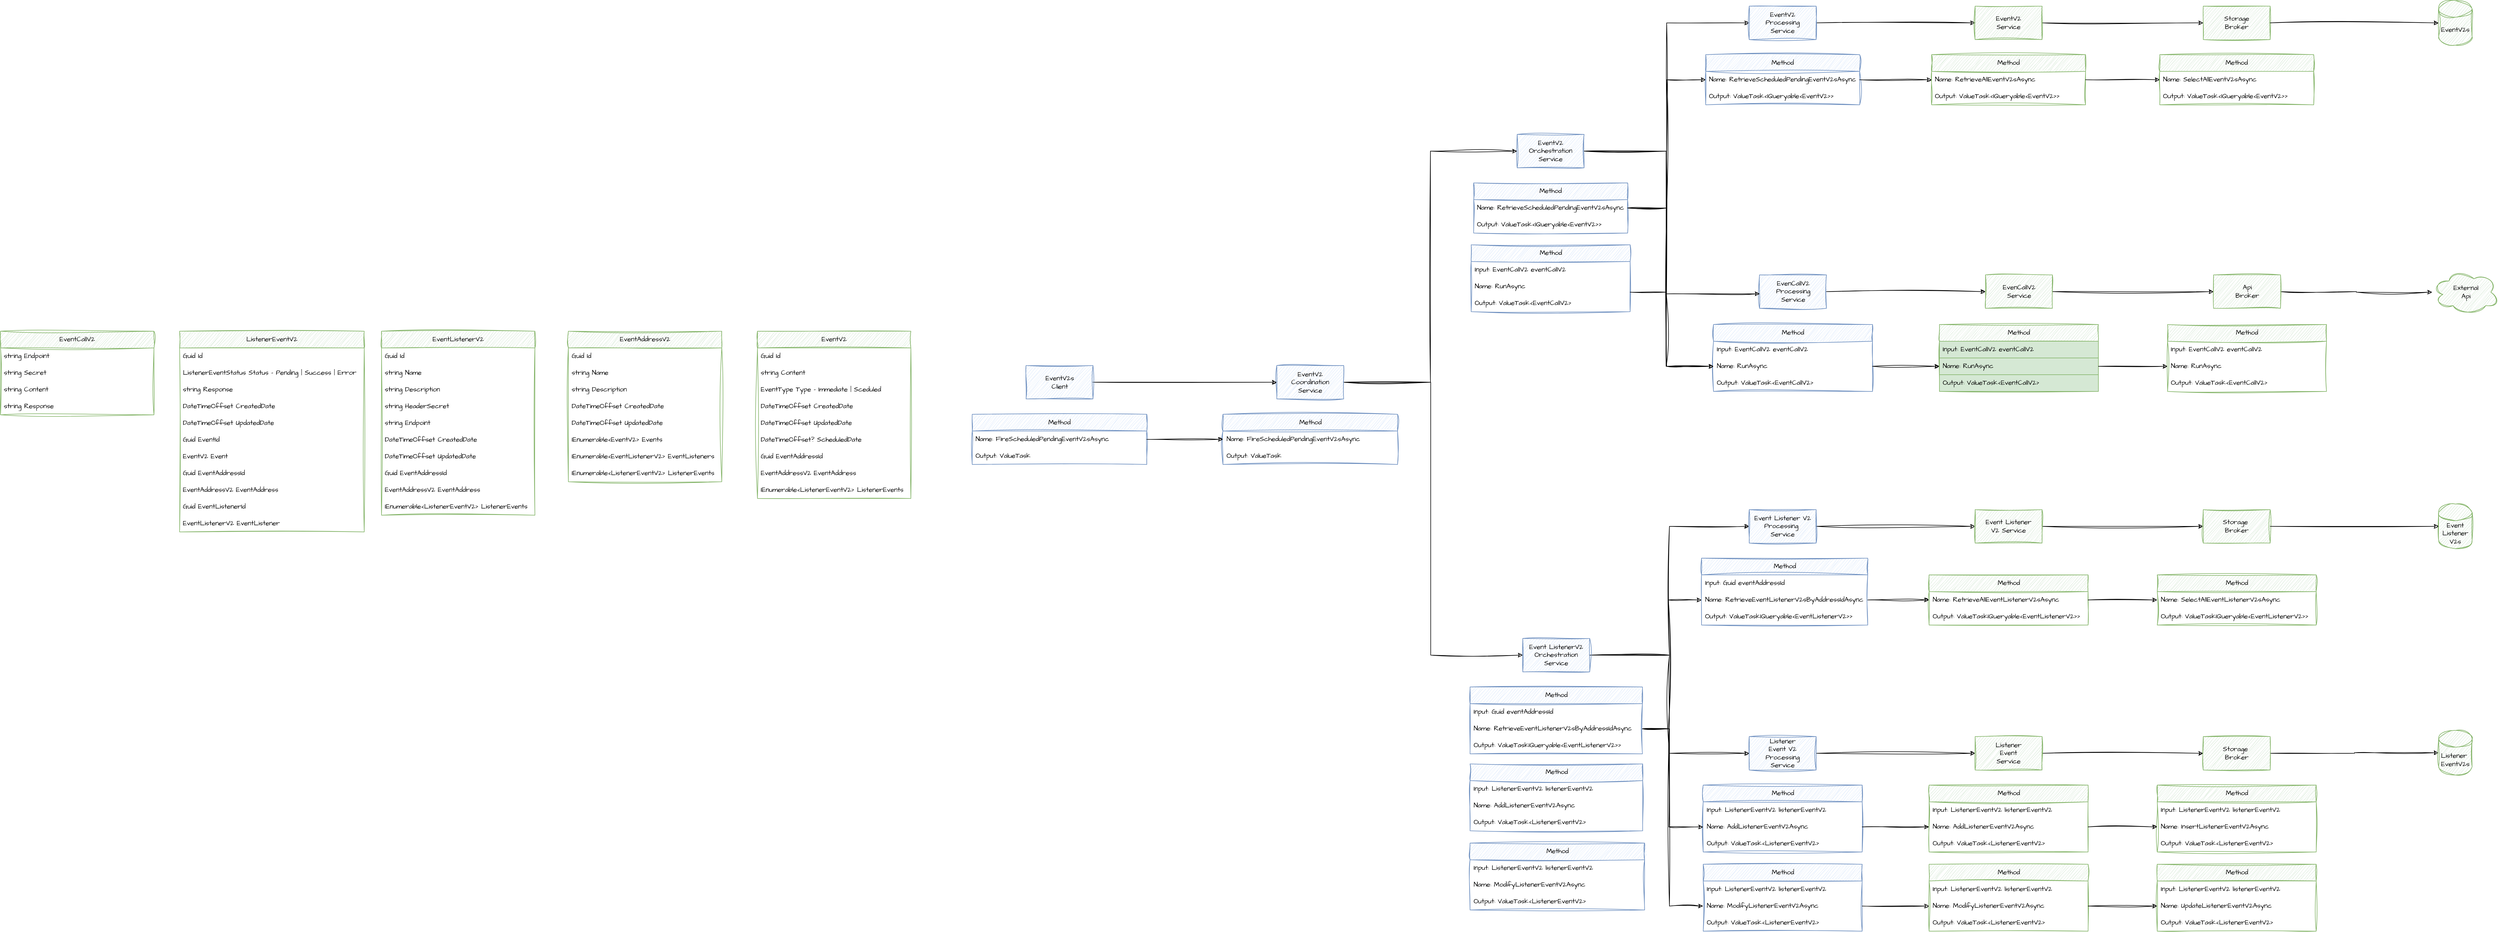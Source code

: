 <mxfile version="26.0.16">
  <diagram id="a2Jd_PqlOcwajbkrq8jE" name="EVENT HIGH WAY GET SCHEDULED AND FIRE EVEN">
    <mxGraphModel dx="6548" dy="1556" grid="0" gridSize="10" guides="1" tooltips="1" connect="1" arrows="1" fold="1" page="0" pageScale="1" pageWidth="850" pageHeight="1100" math="0" shadow="0">
      <root>
        <mxCell id="0" />
        <mxCell id="1" parent="0" />
        <mxCell id="FA8KWoSLawHVOwrC-pEc-1" value="EventV2" style="swimlane;fontStyle=0;childLayout=stackLayout;horizontal=1;startSize=30;horizontalStack=0;resizeParent=1;resizeParentMax=0;resizeLast=0;collapsible=1;marginBottom=0;whiteSpace=wrap;html=1;sketch=1;hachureGap=4;jiggle=2;curveFitting=1;fontFamily=Architects Daughter;fontSource=https%3A%2F%2Ffonts.googleapis.com%2Fcss%3Ffamily%3DArchitects%2BDaughter;fillColor=#d5e8d4;strokeColor=#82b366;" parent="1" vertex="1">
          <mxGeometry x="-690" y="847" width="275" height="300" as="geometry" />
        </mxCell>
        <mxCell id="FA8KWoSLawHVOwrC-pEc-2" value="Guid Id" style="text;strokeColor=none;fillColor=none;align=left;verticalAlign=middle;spacingLeft=4;spacingRight=4;overflow=hidden;points=[[0,0.5],[1,0.5]];portConstraint=eastwest;rotatable=0;whiteSpace=wrap;html=1;fontFamily=Architects Daughter;fontSource=https%3A%2F%2Ffonts.googleapis.com%2Fcss%3Ffamily%3DArchitects%2BDaughter;" parent="FA8KWoSLawHVOwrC-pEc-1" vertex="1">
          <mxGeometry y="30" width="275" height="30" as="geometry" />
        </mxCell>
        <mxCell id="FA8KWoSLawHVOwrC-pEc-3" value="string Content" style="text;strokeColor=none;fillColor=none;align=left;verticalAlign=middle;spacingLeft=4;spacingRight=4;overflow=hidden;points=[[0,0.5],[1,0.5]];portConstraint=eastwest;rotatable=0;whiteSpace=wrap;html=1;fontFamily=Architects Daughter;fontSource=https%3A%2F%2Ffonts.googleapis.com%2Fcss%3Ffamily%3DArchitects%2BDaughter;" parent="FA8KWoSLawHVOwrC-pEc-1" vertex="1">
          <mxGeometry y="60" width="275" height="30" as="geometry" />
        </mxCell>
        <mxCell id="FA8KWoSLawHVOwrC-pEc-10" value="EventType Type - Immediate | Sceduled&amp;nbsp;" style="text;align=left;verticalAlign=middle;spacingLeft=4;spacingRight=4;overflow=hidden;points=[[0,0.5],[1,0.5]];portConstraint=eastwest;rotatable=0;whiteSpace=wrap;html=1;fontFamily=Architects Daughter;fontSource=https%3A%2F%2Ffonts.googleapis.com%2Fcss%3Ffamily%3DArchitects%2BDaughter;" parent="FA8KWoSLawHVOwrC-pEc-1" vertex="1">
          <mxGeometry y="90" width="275" height="30" as="geometry" />
        </mxCell>
        <mxCell id="FA8KWoSLawHVOwrC-pEc-4" value="DateTimeOffset CreatedDate" style="text;strokeColor=none;fillColor=none;align=left;verticalAlign=middle;spacingLeft=4;spacingRight=4;overflow=hidden;points=[[0,0.5],[1,0.5]];portConstraint=eastwest;rotatable=0;whiteSpace=wrap;html=1;fontFamily=Architects Daughter;fontSource=https%3A%2F%2Ffonts.googleapis.com%2Fcss%3Ffamily%3DArchitects%2BDaughter;" parent="FA8KWoSLawHVOwrC-pEc-1" vertex="1">
          <mxGeometry y="120" width="275" height="30" as="geometry" />
        </mxCell>
        <mxCell id="FA8KWoSLawHVOwrC-pEc-5" value="DateTimeOffset UpdatedDate" style="text;strokeColor=none;fillColor=none;align=left;verticalAlign=middle;spacingLeft=4;spacingRight=4;overflow=hidden;points=[[0,0.5],[1,0.5]];portConstraint=eastwest;rotatable=0;whiteSpace=wrap;html=1;fontFamily=Architects Daughter;fontSource=https%3A%2F%2Ffonts.googleapis.com%2Fcss%3Ffamily%3DArchitects%2BDaughter;" parent="FA8KWoSLawHVOwrC-pEc-1" vertex="1">
          <mxGeometry y="150" width="275" height="30" as="geometry" />
        </mxCell>
        <mxCell id="FA8KWoSLawHVOwrC-pEc-6" value="DateTimeOffset? ScheduledDate" style="text;align=left;verticalAlign=middle;spacingLeft=4;spacingRight=4;overflow=hidden;points=[[0,0.5],[1,0.5]];portConstraint=eastwest;rotatable=0;whiteSpace=wrap;html=1;fontFamily=Architects Daughter;fontSource=https%3A%2F%2Ffonts.googleapis.com%2Fcss%3Ffamily%3DArchitects%2BDaughter;" parent="FA8KWoSLawHVOwrC-pEc-1" vertex="1">
          <mxGeometry y="180" width="275" height="30" as="geometry" />
        </mxCell>
        <mxCell id="FA8KWoSLawHVOwrC-pEc-7" value="Guid EventAddressId" style="text;strokeColor=none;fillColor=none;align=left;verticalAlign=middle;spacingLeft=4;spacingRight=4;overflow=hidden;points=[[0,0.5],[1,0.5]];portConstraint=eastwest;rotatable=0;whiteSpace=wrap;html=1;fontFamily=Architects Daughter;fontSource=https%3A%2F%2Ffonts.googleapis.com%2Fcss%3Ffamily%3DArchitects%2BDaughter;" parent="FA8KWoSLawHVOwrC-pEc-1" vertex="1">
          <mxGeometry y="210" width="275" height="30" as="geometry" />
        </mxCell>
        <mxCell id="FA8KWoSLawHVOwrC-pEc-8" value="EventAddressV2 EventAddress" style="text;strokeColor=none;fillColor=none;align=left;verticalAlign=middle;spacingLeft=4;spacingRight=4;overflow=hidden;points=[[0,0.5],[1,0.5]];portConstraint=eastwest;rotatable=0;whiteSpace=wrap;html=1;fontFamily=Architects Daughter;fontSource=https%3A%2F%2Ffonts.googleapis.com%2Fcss%3Ffamily%3DArchitects%2BDaughter;" parent="FA8KWoSLawHVOwrC-pEc-1" vertex="1">
          <mxGeometry y="240" width="275" height="30" as="geometry" />
        </mxCell>
        <mxCell id="FA8KWoSLawHVOwrC-pEc-9" value="IEnumerable&amp;lt;ListenerEventV2&amp;gt; ListenerEvents" style="text;strokeColor=none;fillColor=none;align=left;verticalAlign=middle;spacingLeft=4;spacingRight=4;overflow=hidden;points=[[0,0.5],[1,0.5]];portConstraint=eastwest;rotatable=0;whiteSpace=wrap;html=1;fontFamily=Architects Daughter;fontSource=https%3A%2F%2Ffonts.googleapis.com%2Fcss%3Ffamily%3DArchitects%2BDaughter;" parent="FA8KWoSLawHVOwrC-pEc-1" vertex="1">
          <mxGeometry y="270" width="275" height="30" as="geometry" />
        </mxCell>
        <mxCell id="abHD0V75_tBDY4aQ4Ww3-80" style="edgeStyle=orthogonalEdgeStyle;rounded=0;sketch=1;hachureGap=4;jiggle=2;curveFitting=1;orthogonalLoop=1;jettySize=auto;html=1;entryX=0;entryY=0.5;entryDx=0;entryDy=0;fontFamily=Architects Daughter;fontSource=https%3A%2F%2Ffonts.googleapis.com%2Fcss%3Ffamily%3DArchitects%2BDaughter;" parent="1" source="FA8KWoSLawHVOwrC-pEc-11" target="FA8KWoSLawHVOwrC-pEc-16" edge="1">
          <mxGeometry relative="1" as="geometry" />
        </mxCell>
        <mxCell id="FA8KWoSLawHVOwrC-pEc-11" value="EventV2&lt;div&gt;Orchestration&lt;/div&gt;&lt;div&gt;Service&lt;/div&gt;" style="rounded=0;whiteSpace=wrap;html=1;sketch=1;hachureGap=4;jiggle=2;curveFitting=1;fontFamily=Architects Daughter;fontSource=https%3A%2F%2Ffonts.googleapis.com%2Fcss%3Ffamily%3DArchitects%2BDaughter;fillColor=#dae8fc;strokeColor=#6c8ebf;" parent="1" vertex="1">
          <mxGeometry x="672" y="494" width="120" height="60" as="geometry" />
        </mxCell>
        <mxCell id="FA8KWoSLawHVOwrC-pEc-12" value="Method" style="swimlane;fontStyle=0;childLayout=stackLayout;horizontal=1;startSize=30;horizontalStack=0;resizeParent=1;resizeParentMax=0;resizeLast=0;collapsible=1;marginBottom=0;whiteSpace=wrap;html=1;sketch=1;hachureGap=4;jiggle=2;curveFitting=1;fontFamily=Architects Daughter;fontSource=https%3A%2F%2Ffonts.googleapis.com%2Fcss%3Ffamily%3DArchitects%2BDaughter;fillColor=#dae8fc;strokeColor=#6c8ebf;" parent="1" vertex="1">
          <mxGeometry x="594" y="581" width="276" height="90" as="geometry" />
        </mxCell>
        <mxCell id="FA8KWoSLawHVOwrC-pEc-14" value="Name: RetrieveScheduledPendingEventV2sAsync" style="text;strokeColor=none;fillColor=none;align=left;verticalAlign=middle;spacingLeft=4;spacingRight=4;overflow=hidden;points=[[0,0.5],[1,0.5]];portConstraint=eastwest;rotatable=0;whiteSpace=wrap;html=1;fontFamily=Architects Daughter;fontSource=https%3A%2F%2Ffonts.googleapis.com%2Fcss%3Ffamily%3DArchitects%2BDaughter;" parent="FA8KWoSLawHVOwrC-pEc-12" vertex="1">
          <mxGeometry y="30" width="276" height="30" as="geometry" />
        </mxCell>
        <mxCell id="FA8KWoSLawHVOwrC-pEc-15" value="Output: ValueTask&amp;lt;IQueryable&amp;lt;EventV2&amp;gt;&amp;gt;" style="text;strokeColor=none;fillColor=none;align=left;verticalAlign=middle;spacingLeft=4;spacingRight=4;overflow=hidden;points=[[0,0.5],[1,0.5]];portConstraint=eastwest;rotatable=0;whiteSpace=wrap;html=1;fontFamily=Architects Daughter;fontSource=https%3A%2F%2Ffonts.googleapis.com%2Fcss%3Ffamily%3DArchitects%2BDaughter;" parent="FA8KWoSLawHVOwrC-pEc-12" vertex="1">
          <mxGeometry y="60" width="276" height="30" as="geometry" />
        </mxCell>
        <mxCell id="FA8KWoSLawHVOwrC-pEc-31" style="edgeStyle=orthogonalEdgeStyle;rounded=0;sketch=1;hachureGap=4;jiggle=2;curveFitting=1;orthogonalLoop=1;jettySize=auto;html=1;fontFamily=Architects Daughter;fontSource=https%3A%2F%2Ffonts.googleapis.com%2Fcss%3Ffamily%3DArchitects%2BDaughter;" parent="1" source="FA8KWoSLawHVOwrC-pEc-16" target="FA8KWoSLawHVOwrC-pEc-20" edge="1">
          <mxGeometry relative="1" as="geometry" />
        </mxCell>
        <mxCell id="FA8KWoSLawHVOwrC-pEc-16" value="EventV2&lt;div&gt;Processing&lt;/div&gt;&lt;div&gt;Service&lt;/div&gt;" style="rounded=0;whiteSpace=wrap;html=1;sketch=1;hachureGap=4;jiggle=2;curveFitting=1;fontFamily=Architects Daughter;fontSource=https%3A%2F%2Ffonts.googleapis.com%2Fcss%3Ffamily%3DArchitects%2BDaughter;fillColor=#dae8fc;strokeColor=#6c8ebf;" parent="1" vertex="1">
          <mxGeometry x="1088" y="264" width="120" height="60" as="geometry" />
        </mxCell>
        <mxCell id="FA8KWoSLawHVOwrC-pEc-17" value="Method" style="swimlane;fontStyle=0;childLayout=stackLayout;horizontal=1;startSize=30;horizontalStack=0;resizeParent=1;resizeParentMax=0;resizeLast=0;collapsible=1;marginBottom=0;whiteSpace=wrap;html=1;sketch=1;hachureGap=4;jiggle=2;curveFitting=1;fontFamily=Architects Daughter;fontSource=https%3A%2F%2Ffonts.googleapis.com%2Fcss%3Ffamily%3DArchitects%2BDaughter;fillColor=#dae8fc;strokeColor=#6c8ebf;" parent="1" vertex="1">
          <mxGeometry x="1010" y="351" width="276" height="90" as="geometry" />
        </mxCell>
        <mxCell id="FA8KWoSLawHVOwrC-pEc-18" value="Name: RetrieveScheduledPendingEventV2sAsync" style="text;strokeColor=none;fillColor=none;align=left;verticalAlign=middle;spacingLeft=4;spacingRight=4;overflow=hidden;points=[[0,0.5],[1,0.5]];portConstraint=eastwest;rotatable=0;whiteSpace=wrap;html=1;fontFamily=Architects Daughter;fontSource=https%3A%2F%2Ffonts.googleapis.com%2Fcss%3Ffamily%3DArchitects%2BDaughter;" parent="FA8KWoSLawHVOwrC-pEc-17" vertex="1">
          <mxGeometry y="30" width="276" height="30" as="geometry" />
        </mxCell>
        <mxCell id="FA8KWoSLawHVOwrC-pEc-19" value="Output:&amp;nbsp;ValueTask&amp;lt;IQueryable&amp;lt;EventV2&amp;gt;&amp;gt;" style="text;strokeColor=none;fillColor=none;align=left;verticalAlign=middle;spacingLeft=4;spacingRight=4;overflow=hidden;points=[[0,0.5],[1,0.5]];portConstraint=eastwest;rotatable=0;whiteSpace=wrap;html=1;fontFamily=Architects Daughter;fontSource=https%3A%2F%2Ffonts.googleapis.com%2Fcss%3Ffamily%3DArchitects%2BDaughter;" parent="FA8KWoSLawHVOwrC-pEc-17" vertex="1">
          <mxGeometry y="60" width="276" height="30" as="geometry" />
        </mxCell>
        <mxCell id="FA8KWoSLawHVOwrC-pEc-30" style="edgeStyle=orthogonalEdgeStyle;rounded=0;sketch=1;hachureGap=4;jiggle=2;curveFitting=1;orthogonalLoop=1;jettySize=auto;html=1;fontFamily=Architects Daughter;fontSource=https%3A%2F%2Ffonts.googleapis.com%2Fcss%3Ffamily%3DArchitects%2BDaughter;" parent="1" source="FA8KWoSLawHVOwrC-pEc-20" target="FA8KWoSLawHVOwrC-pEc-24" edge="1">
          <mxGeometry relative="1" as="geometry" />
        </mxCell>
        <mxCell id="FA8KWoSLawHVOwrC-pEc-20" value="EventV2&lt;div&gt;&lt;span style=&quot;background-color: transparent; color: light-dark(rgb(0, 0, 0), rgb(255, 255, 255));&quot;&gt;Service&lt;/span&gt;&lt;/div&gt;" style="rounded=0;whiteSpace=wrap;html=1;sketch=1;hachureGap=4;jiggle=2;curveFitting=1;fontFamily=Architects Daughter;fontSource=https%3A%2F%2Ffonts.googleapis.com%2Fcss%3Ffamily%3DArchitects%2BDaughter;fillColor=#d5e8d4;strokeColor=#82b366;" parent="1" vertex="1">
          <mxGeometry x="1493" y="264" width="120" height="60" as="geometry" />
        </mxCell>
        <mxCell id="FA8KWoSLawHVOwrC-pEc-21" value="Method" style="swimlane;fontStyle=0;childLayout=stackLayout;horizontal=1;startSize=30;horizontalStack=0;resizeParent=1;resizeParentMax=0;resizeLast=0;collapsible=1;marginBottom=0;whiteSpace=wrap;html=1;sketch=1;hachureGap=4;jiggle=2;curveFitting=1;fontFamily=Architects Daughter;fontSource=https%3A%2F%2Ffonts.googleapis.com%2Fcss%3Ffamily%3DArchitects%2BDaughter;fillColor=#d5e8d4;strokeColor=#82b366;" parent="1" vertex="1">
          <mxGeometry x="1415" y="351" width="276" height="90" as="geometry" />
        </mxCell>
        <mxCell id="FA8KWoSLawHVOwrC-pEc-22" value="Name: RetrieveAllEventV2sAsync" style="text;strokeColor=none;fillColor=none;align=left;verticalAlign=middle;spacingLeft=4;spacingRight=4;overflow=hidden;points=[[0,0.5],[1,0.5]];portConstraint=eastwest;rotatable=0;whiteSpace=wrap;html=1;fontFamily=Architects Daughter;fontSource=https%3A%2F%2Ffonts.googleapis.com%2Fcss%3Ffamily%3DArchitects%2BDaughter;" parent="FA8KWoSLawHVOwrC-pEc-21" vertex="1">
          <mxGeometry y="30" width="276" height="30" as="geometry" />
        </mxCell>
        <mxCell id="FA8KWoSLawHVOwrC-pEc-23" value="Output:&amp;nbsp;ValueTask&amp;lt;IQueryable&amp;lt;EventV2&amp;gt;&amp;gt;" style="text;strokeColor=none;fillColor=none;align=left;verticalAlign=middle;spacingLeft=4;spacingRight=4;overflow=hidden;points=[[0,0.5],[1,0.5]];portConstraint=eastwest;rotatable=0;whiteSpace=wrap;html=1;fontFamily=Architects Daughter;fontSource=https%3A%2F%2Ffonts.googleapis.com%2Fcss%3Ffamily%3DArchitects%2BDaughter;" parent="FA8KWoSLawHVOwrC-pEc-21" vertex="1">
          <mxGeometry y="60" width="276" height="30" as="geometry" />
        </mxCell>
        <mxCell id="FA8KWoSLawHVOwrC-pEc-24" value="Storage&lt;div&gt;&lt;span style=&quot;background-color: transparent; color: light-dark(rgb(0, 0, 0), rgb(255, 255, 255));&quot;&gt;Broker&lt;/span&gt;&lt;/div&gt;" style="rounded=0;whiteSpace=wrap;html=1;sketch=1;hachureGap=4;jiggle=2;curveFitting=1;fontFamily=Architects Daughter;fontSource=https%3A%2F%2Ffonts.googleapis.com%2Fcss%3Ffamily%3DArchitects%2BDaughter;fillColor=#d5e8d4;strokeColor=#82b366;" parent="1" vertex="1">
          <mxGeometry x="1902" y="264" width="120" height="60" as="geometry" />
        </mxCell>
        <mxCell id="FA8KWoSLawHVOwrC-pEc-25" value="Method" style="swimlane;fontStyle=0;childLayout=stackLayout;horizontal=1;startSize=30;horizontalStack=0;resizeParent=1;resizeParentMax=0;resizeLast=0;collapsible=1;marginBottom=0;whiteSpace=wrap;html=1;sketch=1;hachureGap=4;jiggle=2;curveFitting=1;fontFamily=Architects Daughter;fontSource=https%3A%2F%2Ffonts.googleapis.com%2Fcss%3Ffamily%3DArchitects%2BDaughter;fillColor=#d5e8d4;strokeColor=#82b366;" parent="1" vertex="1">
          <mxGeometry x="1824" y="351" width="276" height="90" as="geometry" />
        </mxCell>
        <mxCell id="FA8KWoSLawHVOwrC-pEc-26" value="Name: SelectAllEventV2sAsync" style="text;strokeColor=none;fillColor=none;align=left;verticalAlign=middle;spacingLeft=4;spacingRight=4;overflow=hidden;points=[[0,0.5],[1,0.5]];portConstraint=eastwest;rotatable=0;whiteSpace=wrap;html=1;fontFamily=Architects Daughter;fontSource=https%3A%2F%2Ffonts.googleapis.com%2Fcss%3Ffamily%3DArchitects%2BDaughter;" parent="FA8KWoSLawHVOwrC-pEc-25" vertex="1">
          <mxGeometry y="30" width="276" height="30" as="geometry" />
        </mxCell>
        <mxCell id="FA8KWoSLawHVOwrC-pEc-27" value="Output:&amp;nbsp;ValueTask&amp;lt;IQueryable&amp;lt;EventV2&amp;gt;&amp;gt;" style="text;strokeColor=none;fillColor=none;align=left;verticalAlign=middle;spacingLeft=4;spacingRight=4;overflow=hidden;points=[[0,0.5],[1,0.5]];portConstraint=eastwest;rotatable=0;whiteSpace=wrap;html=1;fontFamily=Architects Daughter;fontSource=https%3A%2F%2Ffonts.googleapis.com%2Fcss%3Ffamily%3DArchitects%2BDaughter;" parent="FA8KWoSLawHVOwrC-pEc-25" vertex="1">
          <mxGeometry y="60" width="276" height="30" as="geometry" />
        </mxCell>
        <mxCell id="FA8KWoSLawHVOwrC-pEc-28" value="EventV2s" style="shape=cylinder3;whiteSpace=wrap;html=1;boundedLbl=1;backgroundOutline=1;size=15;sketch=1;hachureGap=4;jiggle=2;curveFitting=1;fontFamily=Architects Daughter;fontSource=https%3A%2F%2Ffonts.googleapis.com%2Fcss%3Ffamily%3DArchitects%2BDaughter;fillColor=#d5e8d4;strokeColor=#82b366;" parent="1" vertex="1">
          <mxGeometry x="2324" y="254" width="60" height="80" as="geometry" />
        </mxCell>
        <mxCell id="FA8KWoSLawHVOwrC-pEc-29" style="edgeStyle=orthogonalEdgeStyle;rounded=0;sketch=1;hachureGap=4;jiggle=2;curveFitting=1;orthogonalLoop=1;jettySize=auto;html=1;entryX=0;entryY=0.5;entryDx=0;entryDy=0;entryPerimeter=0;fontFamily=Architects Daughter;fontSource=https%3A%2F%2Ffonts.googleapis.com%2Fcss%3Ffamily%3DArchitects%2BDaughter;" parent="1" source="FA8KWoSLawHVOwrC-pEc-24" target="FA8KWoSLawHVOwrC-pEc-28" edge="1">
          <mxGeometry relative="1" as="geometry" />
        </mxCell>
        <mxCell id="FA8KWoSLawHVOwrC-pEc-33" style="edgeStyle=orthogonalEdgeStyle;rounded=0;sketch=1;hachureGap=4;jiggle=2;curveFitting=1;orthogonalLoop=1;jettySize=auto;html=1;fontFamily=Architects Daughter;fontSource=https%3A%2F%2Ffonts.googleapis.com%2Fcss%3Ffamily%3DArchitects%2BDaughter;" parent="1" source="FA8KWoSLawHVOwrC-pEc-18" target="FA8KWoSLawHVOwrC-pEc-22" edge="1">
          <mxGeometry relative="1" as="geometry" />
        </mxCell>
        <mxCell id="FA8KWoSLawHVOwrC-pEc-34" style="edgeStyle=orthogonalEdgeStyle;rounded=0;sketch=1;hachureGap=4;jiggle=2;curveFitting=1;orthogonalLoop=1;jettySize=auto;html=1;fontFamily=Architects Daughter;fontSource=https%3A%2F%2Ffonts.googleapis.com%2Fcss%3Ffamily%3DArchitects%2BDaughter;" parent="1" source="FA8KWoSLawHVOwrC-pEc-22" target="FA8KWoSLawHVOwrC-pEc-26" edge="1">
          <mxGeometry relative="1" as="geometry" />
        </mxCell>
        <mxCell id="FA8KWoSLawHVOwrC-pEc-35" style="edgeStyle=orthogonalEdgeStyle;rounded=0;sketch=1;hachureGap=4;jiggle=2;curveFitting=1;orthogonalLoop=1;jettySize=auto;html=1;fontFamily=Architects Daughter;fontSource=https%3A%2F%2Ffonts.googleapis.com%2Fcss%3Ffamily%3DArchitects%2BDaughter;" parent="1" source="FA8KWoSLawHVOwrC-pEc-14" target="FA8KWoSLawHVOwrC-pEc-18" edge="1">
          <mxGeometry relative="1" as="geometry" />
        </mxCell>
        <mxCell id="FA8KWoSLawHVOwrC-pEc-46" style="edgeStyle=orthogonalEdgeStyle;rounded=0;sketch=1;hachureGap=4;jiggle=2;curveFitting=1;orthogonalLoop=1;jettySize=auto;html=1;entryX=0;entryY=0.5;entryDx=0;entryDy=0;fontFamily=Architects Daughter;fontSource=https%3A%2F%2Ffonts.googleapis.com%2Fcss%3Ffamily%3DArchitects%2BDaughter;" parent="1" source="FA8KWoSLawHVOwrC-pEc-36" target="FA8KWoSLawHVOwrC-pEc-41" edge="1">
          <mxGeometry relative="1" as="geometry" />
        </mxCell>
        <mxCell id="FA8KWoSLawHVOwrC-pEc-100" style="edgeStyle=orthogonalEdgeStyle;rounded=0;sketch=1;hachureGap=4;jiggle=2;curveFitting=1;orthogonalLoop=1;jettySize=auto;html=1;entryX=0;entryY=0.5;entryDx=0;entryDy=0;fontFamily=Architects Daughter;fontSource=https%3A%2F%2Ffonts.googleapis.com%2Fcss%3Ffamily%3DArchitects%2BDaughter;" parent="1" source="FA8KWoSLawHVOwrC-pEc-36" target="FA8KWoSLawHVOwrC-pEc-65" edge="1">
          <mxGeometry relative="1" as="geometry" />
        </mxCell>
        <mxCell id="FA8KWoSLawHVOwrC-pEc-36" value="Event ListenerV2&lt;div&gt;Orchestration&lt;/div&gt;&lt;div&gt;Service&lt;/div&gt;" style="rounded=0;whiteSpace=wrap;html=1;sketch=1;hachureGap=4;jiggle=2;curveFitting=1;fontFamily=Architects Daughter;fontSource=https%3A%2F%2Ffonts.googleapis.com%2Fcss%3Ffamily%3DArchitects%2BDaughter;fillColor=#dae8fc;strokeColor=#6c8ebf;" parent="1" vertex="1">
          <mxGeometry x="682" y="1398" width="120" height="60" as="geometry" />
        </mxCell>
        <mxCell id="FA8KWoSLawHVOwrC-pEc-37" value="Method" style="swimlane;fontStyle=0;childLayout=stackLayout;horizontal=1;startSize=30;horizontalStack=0;resizeParent=1;resizeParentMax=0;resizeLast=0;collapsible=1;marginBottom=0;whiteSpace=wrap;html=1;sketch=1;hachureGap=4;jiggle=2;curveFitting=1;fontFamily=Architects Daughter;fontSource=https%3A%2F%2Ffonts.googleapis.com%2Fcss%3Ffamily%3DArchitects%2BDaughter;fillColor=#dae8fc;strokeColor=#6c8ebf;" parent="1" vertex="1">
          <mxGeometry x="587.5" y="1485" width="309" height="120" as="geometry" />
        </mxCell>
        <mxCell id="FA8KWoSLawHVOwrC-pEc-40" value="Input: Guid eventAddressId" style="text;align=left;verticalAlign=middle;spacingLeft=4;spacingRight=4;overflow=hidden;points=[[0,0.5],[1,0.5]];portConstraint=eastwest;rotatable=0;whiteSpace=wrap;html=1;fontFamily=Architects Daughter;fontSource=https%3A%2F%2Ffonts.googleapis.com%2Fcss%3Ffamily%3DArchitects%2BDaughter;" parent="FA8KWoSLawHVOwrC-pEc-37" vertex="1">
          <mxGeometry y="30" width="309" height="30" as="geometry" />
        </mxCell>
        <mxCell id="FA8KWoSLawHVOwrC-pEc-38" value="Name: RetrieveEventListenerV2sByAddressIdAsync" style="text;align=left;verticalAlign=middle;spacingLeft=4;spacingRight=4;overflow=hidden;points=[[0,0.5],[1,0.5]];portConstraint=eastwest;rotatable=0;whiteSpace=wrap;html=1;fontFamily=Architects Daughter;fontSource=https%3A%2F%2Ffonts.googleapis.com%2Fcss%3Ffamily%3DArchitects%2BDaughter;" parent="FA8KWoSLawHVOwrC-pEc-37" vertex="1">
          <mxGeometry y="60" width="309" height="30" as="geometry" />
        </mxCell>
        <mxCell id="FA8KWoSLawHVOwrC-pEc-39" value="Output: ValueTaskIQueryable&amp;lt;EventListenerV2&amp;gt;&amp;gt;" style="text;align=left;verticalAlign=middle;spacingLeft=4;spacingRight=4;overflow=hidden;points=[[0,0.5],[1,0.5]];portConstraint=eastwest;rotatable=0;whiteSpace=wrap;html=1;fontFamily=Architects Daughter;fontSource=https%3A%2F%2Ffonts.googleapis.com%2Fcss%3Ffamily%3DArchitects%2BDaughter;" parent="FA8KWoSLawHVOwrC-pEc-37" vertex="1">
          <mxGeometry y="90" width="309" height="30" as="geometry" />
        </mxCell>
        <mxCell id="FA8KWoSLawHVOwrC-pEc-53" style="edgeStyle=orthogonalEdgeStyle;rounded=0;sketch=1;hachureGap=4;jiggle=2;curveFitting=1;orthogonalLoop=1;jettySize=auto;html=1;fontFamily=Architects Daughter;fontSource=https%3A%2F%2Ffonts.googleapis.com%2Fcss%3Ffamily%3DArchitects%2BDaughter;" parent="1" source="FA8KWoSLawHVOwrC-pEc-41" target="FA8KWoSLawHVOwrC-pEc-48" edge="1">
          <mxGeometry relative="1" as="geometry" />
        </mxCell>
        <mxCell id="FA8KWoSLawHVOwrC-pEc-41" value="Event Listener V2&lt;div&gt;&lt;span style=&quot;background-color: transparent; color: light-dark(rgb(0, 0, 0), rgb(255, 255, 255));&quot;&gt;Processing&amp;nbsp;&lt;/span&gt;&lt;/div&gt;&lt;div&gt;&lt;span style=&quot;background-color: transparent; color: light-dark(rgb(0, 0, 0), rgb(255, 255, 255));&quot;&gt;Service&lt;/span&gt;&lt;/div&gt;" style="rounded=0;whiteSpace=wrap;html=1;sketch=1;hachureGap=4;jiggle=2;curveFitting=1;fontFamily=Architects Daughter;fontSource=https%3A%2F%2Ffonts.googleapis.com%2Fcss%3Ffamily%3DArchitects%2BDaughter;fillColor=#dae8fc;strokeColor=#6c8ebf;" parent="1" vertex="1">
          <mxGeometry x="1088" y="1167" width="120" height="60" as="geometry" />
        </mxCell>
        <mxCell id="FA8KWoSLawHVOwrC-pEc-42" value="Method" style="swimlane;fontStyle=0;childLayout=stackLayout;horizontal=1;startSize=30;horizontalStack=0;resizeParent=1;resizeParentMax=0;resizeLast=0;collapsible=1;marginBottom=0;whiteSpace=wrap;html=1;sketch=1;hachureGap=4;jiggle=2;curveFitting=1;fontFamily=Architects Daughter;fontSource=https%3A%2F%2Ffonts.googleapis.com%2Fcss%3Ffamily%3DArchitects%2BDaughter;fillColor=#dae8fc;strokeColor=#6c8ebf;" parent="1" vertex="1">
          <mxGeometry x="1002.5" y="1254" width="298" height="120" as="geometry" />
        </mxCell>
        <mxCell id="FA8KWoSLawHVOwrC-pEc-43" value="Input: Guid eventAddressId" style="text;align=left;verticalAlign=middle;spacingLeft=4;spacingRight=4;overflow=hidden;points=[[0,0.5],[1,0.5]];portConstraint=eastwest;rotatable=0;whiteSpace=wrap;html=1;fontFamily=Architects Daughter;fontSource=https%3A%2F%2Ffonts.googleapis.com%2Fcss%3Ffamily%3DArchitects%2BDaughter;" parent="FA8KWoSLawHVOwrC-pEc-42" vertex="1">
          <mxGeometry y="30" width="298" height="30" as="geometry" />
        </mxCell>
        <mxCell id="FA8KWoSLawHVOwrC-pEc-44" value="Name: RetrieveEventListenerV2sByAddressIdAsync" style="text;align=left;verticalAlign=middle;spacingLeft=4;spacingRight=4;overflow=hidden;points=[[0,0.5],[1,0.5]];portConstraint=eastwest;rotatable=0;whiteSpace=wrap;html=1;fontFamily=Architects Daughter;fontSource=https%3A%2F%2Ffonts.googleapis.com%2Fcss%3Ffamily%3DArchitects%2BDaughter;" parent="FA8KWoSLawHVOwrC-pEc-42" vertex="1">
          <mxGeometry y="60" width="298" height="30" as="geometry" />
        </mxCell>
        <mxCell id="FA8KWoSLawHVOwrC-pEc-45" value="Output: ValueTaskIQueryable&amp;lt;EventListenerV2&amp;gt;&amp;gt;" style="text;align=left;verticalAlign=middle;spacingLeft=4;spacingRight=4;overflow=hidden;points=[[0,0.5],[1,0.5]];portConstraint=eastwest;rotatable=0;whiteSpace=wrap;html=1;fontFamily=Architects Daughter;fontSource=https%3A%2F%2Ffonts.googleapis.com%2Fcss%3Ffamily%3DArchitects%2BDaughter;" parent="FA8KWoSLawHVOwrC-pEc-42" vertex="1">
          <mxGeometry y="90" width="298" height="30" as="geometry" />
        </mxCell>
        <mxCell id="FA8KWoSLawHVOwrC-pEc-47" style="edgeStyle=orthogonalEdgeStyle;rounded=0;sketch=1;hachureGap=4;jiggle=2;curveFitting=1;orthogonalLoop=1;jettySize=auto;html=1;fontFamily=Architects Daughter;fontSource=https%3A%2F%2Ffonts.googleapis.com%2Fcss%3Ffamily%3DArchitects%2BDaughter;" parent="1" source="FA8KWoSLawHVOwrC-pEc-38" target="FA8KWoSLawHVOwrC-pEc-44" edge="1">
          <mxGeometry relative="1" as="geometry">
            <Array as="points">
              <mxPoint x="943" y="1560" />
              <mxPoint x="943" y="1329" />
            </Array>
          </mxGeometry>
        </mxCell>
        <mxCell id="FA8KWoSLawHVOwrC-pEc-62" style="edgeStyle=orthogonalEdgeStyle;rounded=0;sketch=1;hachureGap=4;jiggle=2;curveFitting=1;orthogonalLoop=1;jettySize=auto;html=1;fontFamily=Architects Daughter;fontSource=https%3A%2F%2Ffonts.googleapis.com%2Fcss%3Ffamily%3DArchitects%2BDaughter;" parent="1" source="FA8KWoSLawHVOwrC-pEc-48" target="FA8KWoSLawHVOwrC-pEc-57" edge="1">
          <mxGeometry relative="1" as="geometry" />
        </mxCell>
        <mxCell id="FA8KWoSLawHVOwrC-pEc-48" value="Event Listener&lt;div&gt;&lt;span style=&quot;background-color: transparent; color: light-dark(rgb(0, 0, 0), rgb(255, 255, 255));&quot;&gt;V2 Service&lt;/span&gt;&lt;/div&gt;" style="rounded=0;whiteSpace=wrap;html=1;sketch=1;hachureGap=4;jiggle=2;curveFitting=1;fontFamily=Architects Daughter;fontSource=https%3A%2F%2Ffonts.googleapis.com%2Fcss%3Ffamily%3DArchitects%2BDaughter;fillColor=#d5e8d4;strokeColor=#82b366;" parent="1" vertex="1">
          <mxGeometry x="1493" y="1167" width="120" height="60" as="geometry" />
        </mxCell>
        <mxCell id="FA8KWoSLawHVOwrC-pEc-49" value="Method" style="swimlane;fontStyle=0;childLayout=stackLayout;horizontal=1;startSize=30;horizontalStack=0;resizeParent=1;resizeParentMax=0;resizeLast=0;collapsible=1;marginBottom=0;whiteSpace=wrap;html=1;sketch=1;hachureGap=4;jiggle=2;curveFitting=1;fontFamily=Architects Daughter;fontSource=https%3A%2F%2Ffonts.googleapis.com%2Fcss%3Ffamily%3DArchitects%2BDaughter;fillColor=#d5e8d4;strokeColor=#82b366;" parent="1" vertex="1">
          <mxGeometry x="1410.5" y="1284" width="285" height="90" as="geometry" />
        </mxCell>
        <mxCell id="FA8KWoSLawHVOwrC-pEc-51" value="Name: RetrieveAllEventListenerV2sAsync" style="text;align=left;verticalAlign=middle;spacingLeft=4;spacingRight=4;overflow=hidden;points=[[0,0.5],[1,0.5]];portConstraint=eastwest;rotatable=0;whiteSpace=wrap;html=1;fontFamily=Architects Daughter;fontSource=https%3A%2F%2Ffonts.googleapis.com%2Fcss%3Ffamily%3DArchitects%2BDaughter;" parent="FA8KWoSLawHVOwrC-pEc-49" vertex="1">
          <mxGeometry y="30" width="285" height="30" as="geometry" />
        </mxCell>
        <mxCell id="FA8KWoSLawHVOwrC-pEc-52" value="Output: ValueTaskIQueryable&amp;lt;EventListenerV2&amp;gt;&amp;gt;" style="text;align=left;verticalAlign=middle;spacingLeft=4;spacingRight=4;overflow=hidden;points=[[0,0.5],[1,0.5]];portConstraint=eastwest;rotatable=0;whiteSpace=wrap;html=1;fontFamily=Architects Daughter;fontSource=https%3A%2F%2Ffonts.googleapis.com%2Fcss%3Ffamily%3DArchitects%2BDaughter;" parent="FA8KWoSLawHVOwrC-pEc-49" vertex="1">
          <mxGeometry y="60" width="285" height="30" as="geometry" />
        </mxCell>
        <mxCell id="FA8KWoSLawHVOwrC-pEc-56" style="edgeStyle=orthogonalEdgeStyle;rounded=0;sketch=1;hachureGap=4;jiggle=2;curveFitting=1;orthogonalLoop=1;jettySize=auto;html=1;fontFamily=Architects Daughter;fontSource=https%3A%2F%2Ffonts.googleapis.com%2Fcss%3Ffamily%3DArchitects%2BDaughter;" parent="1" source="FA8KWoSLawHVOwrC-pEc-44" target="FA8KWoSLawHVOwrC-pEc-51" edge="1">
          <mxGeometry relative="1" as="geometry" />
        </mxCell>
        <mxCell id="FA8KWoSLawHVOwrC-pEc-57" value="Storage&amp;nbsp;&lt;div&gt;Broker&lt;/div&gt;" style="rounded=0;whiteSpace=wrap;html=1;sketch=1;hachureGap=4;jiggle=2;curveFitting=1;fontFamily=Architects Daughter;fontSource=https%3A%2F%2Ffonts.googleapis.com%2Fcss%3Ffamily%3DArchitects%2BDaughter;fillColor=#d5e8d4;strokeColor=#82b366;" parent="1" vertex="1">
          <mxGeometry x="1902" y="1167" width="120" height="60" as="geometry" />
        </mxCell>
        <mxCell id="FA8KWoSLawHVOwrC-pEc-58" value="Method" style="swimlane;fontStyle=0;childLayout=stackLayout;horizontal=1;startSize=30;horizontalStack=0;resizeParent=1;resizeParentMax=0;resizeLast=0;collapsible=1;marginBottom=0;whiteSpace=wrap;html=1;sketch=1;hachureGap=4;jiggle=2;curveFitting=1;fontFamily=Architects Daughter;fontSource=https%3A%2F%2Ffonts.googleapis.com%2Fcss%3Ffamily%3DArchitects%2BDaughter;fillColor=#d5e8d4;strokeColor=#82b366;" parent="1" vertex="1">
          <mxGeometry x="1819.5" y="1284" width="285" height="90" as="geometry" />
        </mxCell>
        <mxCell id="FA8KWoSLawHVOwrC-pEc-59" value="Name: SelectAllEventListenerV2sAsync" style="text;align=left;verticalAlign=middle;spacingLeft=4;spacingRight=4;overflow=hidden;points=[[0,0.5],[1,0.5]];portConstraint=eastwest;rotatable=0;whiteSpace=wrap;html=1;fontFamily=Architects Daughter;fontSource=https%3A%2F%2Ffonts.googleapis.com%2Fcss%3Ffamily%3DArchitects%2BDaughter;" parent="FA8KWoSLawHVOwrC-pEc-58" vertex="1">
          <mxGeometry y="30" width="285" height="30" as="geometry" />
        </mxCell>
        <mxCell id="FA8KWoSLawHVOwrC-pEc-60" value="Output: ValueTaskIQueryable&amp;lt;EventListenerV2&amp;gt;&amp;gt;" style="text;align=left;verticalAlign=middle;spacingLeft=4;spacingRight=4;overflow=hidden;points=[[0,0.5],[1,0.5]];portConstraint=eastwest;rotatable=0;whiteSpace=wrap;html=1;fontFamily=Architects Daughter;fontSource=https%3A%2F%2Ffonts.googleapis.com%2Fcss%3Ffamily%3DArchitects%2BDaughter;" parent="FA8KWoSLawHVOwrC-pEc-58" vertex="1">
          <mxGeometry y="60" width="285" height="30" as="geometry" />
        </mxCell>
        <mxCell id="FA8KWoSLawHVOwrC-pEc-61" style="edgeStyle=orthogonalEdgeStyle;rounded=0;sketch=1;hachureGap=4;jiggle=2;curveFitting=1;orthogonalLoop=1;jettySize=auto;html=1;fontFamily=Architects Daughter;fontSource=https%3A%2F%2Ffonts.googleapis.com%2Fcss%3Ffamily%3DArchitects%2BDaughter;" parent="1" source="FA8KWoSLawHVOwrC-pEc-51" target="FA8KWoSLawHVOwrC-pEc-59" edge="1">
          <mxGeometry relative="1" as="geometry" />
        </mxCell>
        <mxCell id="FA8KWoSLawHVOwrC-pEc-63" value="Event&lt;div&gt;Listener&lt;/div&gt;&lt;div&gt;V2s&lt;/div&gt;" style="shape=cylinder3;whiteSpace=wrap;html=1;boundedLbl=1;backgroundOutline=1;size=15;sketch=1;hachureGap=4;jiggle=2;curveFitting=1;fontFamily=Architects Daughter;fontSource=https%3A%2F%2Ffonts.googleapis.com%2Fcss%3Ffamily%3DArchitects%2BDaughter;fillColor=#d5e8d4;strokeColor=#82b366;" parent="1" vertex="1">
          <mxGeometry x="2324" y="1157" width="60" height="80" as="geometry" />
        </mxCell>
        <mxCell id="FA8KWoSLawHVOwrC-pEc-64" style="edgeStyle=orthogonalEdgeStyle;rounded=0;sketch=1;hachureGap=4;jiggle=2;curveFitting=1;orthogonalLoop=1;jettySize=auto;html=1;entryX=0;entryY=0.5;entryDx=0;entryDy=0;entryPerimeter=0;fontFamily=Architects Daughter;fontSource=https%3A%2F%2Ffonts.googleapis.com%2Fcss%3Ffamily%3DArchitects%2BDaughter;" parent="1" source="FA8KWoSLawHVOwrC-pEc-57" target="FA8KWoSLawHVOwrC-pEc-63" edge="1">
          <mxGeometry relative="1" as="geometry" />
        </mxCell>
        <mxCell id="FA8KWoSLawHVOwrC-pEc-75" style="edgeStyle=orthogonalEdgeStyle;rounded=0;sketch=1;hachureGap=4;jiggle=2;curveFitting=1;orthogonalLoop=1;jettySize=auto;html=1;fontFamily=Architects Daughter;fontSource=https%3A%2F%2Ffonts.googleapis.com%2Fcss%3Ffamily%3DArchitects%2BDaughter;" parent="1" source="FA8KWoSLawHVOwrC-pEc-65" target="FA8KWoSLawHVOwrC-pEc-70" edge="1">
          <mxGeometry relative="1" as="geometry" />
        </mxCell>
        <mxCell id="FA8KWoSLawHVOwrC-pEc-65" value="Listener&lt;div&gt;Event V2&lt;/div&gt;&lt;div&gt;Processing&lt;/div&gt;&lt;div&gt;Service&lt;/div&gt;" style="rounded=0;whiteSpace=wrap;html=1;sketch=1;hachureGap=4;jiggle=2;curveFitting=1;fontFamily=Architects Daughter;fontSource=https%3A%2F%2Ffonts.googleapis.com%2Fcss%3Ffamily%3DArchitects%2BDaughter;fillColor=#dae8fc;strokeColor=#6c8ebf;" parent="1" vertex="1">
          <mxGeometry x="1088" y="1574" width="120" height="60" as="geometry" />
        </mxCell>
        <mxCell id="FA8KWoSLawHVOwrC-pEc-66" value="Method" style="swimlane;fontStyle=0;childLayout=stackLayout;horizontal=1;startSize=30;horizontalStack=0;resizeParent=1;resizeParentMax=0;resizeLast=0;collapsible=1;marginBottom=0;whiteSpace=wrap;html=1;sketch=1;hachureGap=4;jiggle=2;curveFitting=1;fontFamily=Architects Daughter;fontSource=https%3A%2F%2Ffonts.googleapis.com%2Fcss%3Ffamily%3DArchitects%2BDaughter;fillColor=#dae8fc;strokeColor=#6c8ebf;" parent="1" vertex="1">
          <mxGeometry x="1005.5" y="1661" width="285" height="120" as="geometry" />
        </mxCell>
        <mxCell id="FA8KWoSLawHVOwrC-pEc-67" value="Input:&amp;nbsp;ListenerEventV2 listenerEventV2" style="text;align=left;verticalAlign=middle;spacingLeft=4;spacingRight=4;overflow=hidden;points=[[0,0.5],[1,0.5]];portConstraint=eastwest;rotatable=0;whiteSpace=wrap;html=1;fontFamily=Architects Daughter;fontSource=https%3A%2F%2Ffonts.googleapis.com%2Fcss%3Ffamily%3DArchitects%2BDaughter;" parent="FA8KWoSLawHVOwrC-pEc-66" vertex="1">
          <mxGeometry y="30" width="285" height="30" as="geometry" />
        </mxCell>
        <mxCell id="FA8KWoSLawHVOwrC-pEc-68" value="Name: AddListenerEventV2Async" style="text;align=left;verticalAlign=middle;spacingLeft=4;spacingRight=4;overflow=hidden;points=[[0,0.5],[1,0.5]];portConstraint=eastwest;rotatable=0;whiteSpace=wrap;html=1;fontFamily=Architects Daughter;fontSource=https%3A%2F%2Ffonts.googleapis.com%2Fcss%3Ffamily%3DArchitects%2BDaughter;" parent="FA8KWoSLawHVOwrC-pEc-66" vertex="1">
          <mxGeometry y="60" width="285" height="30" as="geometry" />
        </mxCell>
        <mxCell id="FA8KWoSLawHVOwrC-pEc-69" value="Output: ValueTask&amp;lt;ListenerEventV2&amp;gt;" style="text;align=left;verticalAlign=middle;spacingLeft=4;spacingRight=4;overflow=hidden;points=[[0,0.5],[1,0.5]];portConstraint=eastwest;rotatable=0;whiteSpace=wrap;html=1;fontFamily=Architects Daughter;fontSource=https%3A%2F%2Ffonts.googleapis.com%2Fcss%3Ffamily%3DArchitects%2BDaughter;" parent="FA8KWoSLawHVOwrC-pEc-66" vertex="1">
          <mxGeometry y="90" width="285" height="30" as="geometry" />
        </mxCell>
        <mxCell id="FA8KWoSLawHVOwrC-pEc-82" style="edgeStyle=orthogonalEdgeStyle;rounded=0;sketch=1;hachureGap=4;jiggle=2;curveFitting=1;orthogonalLoop=1;jettySize=auto;html=1;fontFamily=Architects Daughter;fontSource=https%3A%2F%2Ffonts.googleapis.com%2Fcss%3Ffamily%3DArchitects%2BDaughter;" parent="1" source="FA8KWoSLawHVOwrC-pEc-70" target="FA8KWoSLawHVOwrC-pEc-77" edge="1">
          <mxGeometry relative="1" as="geometry" />
        </mxCell>
        <mxCell id="FA8KWoSLawHVOwrC-pEc-70" value="Listener&lt;div&gt;Event&lt;/div&gt;&lt;div&gt;Service&lt;/div&gt;" style="rounded=0;whiteSpace=wrap;html=1;sketch=1;hachureGap=4;jiggle=2;curveFitting=1;fontFamily=Architects Daughter;fontSource=https%3A%2F%2Ffonts.googleapis.com%2Fcss%3Ffamily%3DArchitects%2BDaughter;fillColor=#d5e8d4;strokeColor=#82b366;" parent="1" vertex="1">
          <mxGeometry x="1493" y="1574" width="120" height="60" as="geometry" />
        </mxCell>
        <mxCell id="FA8KWoSLawHVOwrC-pEc-71" value="Method" style="swimlane;fontStyle=0;childLayout=stackLayout;horizontal=1;startSize=30;horizontalStack=0;resizeParent=1;resizeParentMax=0;resizeLast=0;collapsible=1;marginBottom=0;whiteSpace=wrap;html=1;sketch=1;hachureGap=4;jiggle=2;curveFitting=1;fontFamily=Architects Daughter;fontSource=https%3A%2F%2Ffonts.googleapis.com%2Fcss%3Ffamily%3DArchitects%2BDaughter;fillColor=#d5e8d4;strokeColor=#82b366;" parent="1" vertex="1">
          <mxGeometry x="1410.5" y="1661" width="285" height="120" as="geometry" />
        </mxCell>
        <mxCell id="FA8KWoSLawHVOwrC-pEc-72" value="Input:&amp;nbsp;ListenerEventV2 listenerEventV2" style="text;align=left;verticalAlign=middle;spacingLeft=4;spacingRight=4;overflow=hidden;points=[[0,0.5],[1,0.5]];portConstraint=eastwest;rotatable=0;whiteSpace=wrap;html=1;fontFamily=Architects Daughter;fontSource=https%3A%2F%2Ffonts.googleapis.com%2Fcss%3Ffamily%3DArchitects%2BDaughter;" parent="FA8KWoSLawHVOwrC-pEc-71" vertex="1">
          <mxGeometry y="30" width="285" height="30" as="geometry" />
        </mxCell>
        <mxCell id="FA8KWoSLawHVOwrC-pEc-73" value="Name: AddListenerEventV2Async" style="text;align=left;verticalAlign=middle;spacingLeft=4;spacingRight=4;overflow=hidden;points=[[0,0.5],[1,0.5]];portConstraint=eastwest;rotatable=0;whiteSpace=wrap;html=1;fontFamily=Architects Daughter;fontSource=https%3A%2F%2Ffonts.googleapis.com%2Fcss%3Ffamily%3DArchitects%2BDaughter;" parent="FA8KWoSLawHVOwrC-pEc-71" vertex="1">
          <mxGeometry y="60" width="285" height="30" as="geometry" />
        </mxCell>
        <mxCell id="FA8KWoSLawHVOwrC-pEc-74" value="Output: ValueTask&amp;lt;ListenerEventV2&amp;gt;" style="text;align=left;verticalAlign=middle;spacingLeft=4;spacingRight=4;overflow=hidden;points=[[0,0.5],[1,0.5]];portConstraint=eastwest;rotatable=0;whiteSpace=wrap;html=1;fontFamily=Architects Daughter;fontSource=https%3A%2F%2Ffonts.googleapis.com%2Fcss%3Ffamily%3DArchitects%2BDaughter;" parent="FA8KWoSLawHVOwrC-pEc-71" vertex="1">
          <mxGeometry y="90" width="285" height="30" as="geometry" />
        </mxCell>
        <mxCell id="FA8KWoSLawHVOwrC-pEc-76" style="edgeStyle=orthogonalEdgeStyle;rounded=0;sketch=1;hachureGap=4;jiggle=2;curveFitting=1;orthogonalLoop=1;jettySize=auto;html=1;fontFamily=Architects Daughter;fontSource=https%3A%2F%2Ffonts.googleapis.com%2Fcss%3Ffamily%3DArchitects%2BDaughter;" parent="1" source="FA8KWoSLawHVOwrC-pEc-68" target="FA8KWoSLawHVOwrC-pEc-73" edge="1">
          <mxGeometry relative="1" as="geometry" />
        </mxCell>
        <mxCell id="FA8KWoSLawHVOwrC-pEc-84" style="edgeStyle=orthogonalEdgeStyle;rounded=0;sketch=1;hachureGap=4;jiggle=2;curveFitting=1;orthogonalLoop=1;jettySize=auto;html=1;fontFamily=Architects Daughter;fontSource=https%3A%2F%2Ffonts.googleapis.com%2Fcss%3Ffamily%3DArchitects%2BDaughter;" parent="1" source="FA8KWoSLawHVOwrC-pEc-77" target="FA8KWoSLawHVOwrC-pEc-83" edge="1">
          <mxGeometry relative="1" as="geometry" />
        </mxCell>
        <mxCell id="FA8KWoSLawHVOwrC-pEc-77" value="Storage&amp;nbsp;&lt;div&gt;Broker&lt;/div&gt;" style="rounded=0;whiteSpace=wrap;html=1;sketch=1;hachureGap=4;jiggle=2;curveFitting=1;fontFamily=Architects Daughter;fontSource=https%3A%2F%2Ffonts.googleapis.com%2Fcss%3Ffamily%3DArchitects%2BDaughter;fillColor=#d5e8d4;strokeColor=#82b366;" parent="1" vertex="1">
          <mxGeometry x="1902" y="1574" width="120" height="60" as="geometry" />
        </mxCell>
        <mxCell id="FA8KWoSLawHVOwrC-pEc-78" value="Method" style="swimlane;fontStyle=0;childLayout=stackLayout;horizontal=1;startSize=30;horizontalStack=0;resizeParent=1;resizeParentMax=0;resizeLast=0;collapsible=1;marginBottom=0;whiteSpace=wrap;html=1;sketch=1;hachureGap=4;jiggle=2;curveFitting=1;fontFamily=Architects Daughter;fontSource=https%3A%2F%2Ffonts.googleapis.com%2Fcss%3Ffamily%3DArchitects%2BDaughter;fillColor=#d5e8d4;strokeColor=#82b366;" parent="1" vertex="1">
          <mxGeometry x="1819.5" y="1661" width="285" height="120" as="geometry" />
        </mxCell>
        <mxCell id="FA8KWoSLawHVOwrC-pEc-79" value="Input:&amp;nbsp;ListenerEventV2 listenerEventV2" style="text;align=left;verticalAlign=middle;spacingLeft=4;spacingRight=4;overflow=hidden;points=[[0,0.5],[1,0.5]];portConstraint=eastwest;rotatable=0;whiteSpace=wrap;html=1;fontFamily=Architects Daughter;fontSource=https%3A%2F%2Ffonts.googleapis.com%2Fcss%3Ffamily%3DArchitects%2BDaughter;" parent="FA8KWoSLawHVOwrC-pEc-78" vertex="1">
          <mxGeometry y="30" width="285" height="30" as="geometry" />
        </mxCell>
        <mxCell id="FA8KWoSLawHVOwrC-pEc-80" value="Name: InsertListenerEventV2Async" style="text;align=left;verticalAlign=middle;spacingLeft=4;spacingRight=4;overflow=hidden;points=[[0,0.5],[1,0.5]];portConstraint=eastwest;rotatable=0;whiteSpace=wrap;html=1;fontFamily=Architects Daughter;fontSource=https%3A%2F%2Ffonts.googleapis.com%2Fcss%3Ffamily%3DArchitects%2BDaughter;" parent="FA8KWoSLawHVOwrC-pEc-78" vertex="1">
          <mxGeometry y="60" width="285" height="30" as="geometry" />
        </mxCell>
        <mxCell id="FA8KWoSLawHVOwrC-pEc-81" value="Output: ValueTask&amp;lt;ListenerEventV2&amp;gt;" style="text;align=left;verticalAlign=middle;spacingLeft=4;spacingRight=4;overflow=hidden;points=[[0,0.5],[1,0.5]];portConstraint=eastwest;rotatable=0;whiteSpace=wrap;html=1;fontFamily=Architects Daughter;fontSource=https%3A%2F%2Ffonts.googleapis.com%2Fcss%3Ffamily%3DArchitects%2BDaughter;" parent="FA8KWoSLawHVOwrC-pEc-78" vertex="1">
          <mxGeometry y="90" width="285" height="30" as="geometry" />
        </mxCell>
        <mxCell id="FA8KWoSLawHVOwrC-pEc-83" value="Listener&amp;nbsp;&lt;div&gt;EventV2s&lt;/div&gt;" style="shape=cylinder3;whiteSpace=wrap;html=1;boundedLbl=1;backgroundOutline=1;size=15;sketch=1;hachureGap=4;jiggle=2;curveFitting=1;fontFamily=Architects Daughter;fontSource=https%3A%2F%2Ffonts.googleapis.com%2Fcss%3Ffamily%3DArchitects%2BDaughter;fillColor=#d5e8d4;strokeColor=#82b366;" parent="1" vertex="1">
          <mxGeometry x="2324" y="1563" width="60" height="80" as="geometry" />
        </mxCell>
        <mxCell id="FA8KWoSLawHVOwrC-pEc-85" value="Method" style="swimlane;fontStyle=0;childLayout=stackLayout;horizontal=1;startSize=30;horizontalStack=0;resizeParent=1;resizeParentMax=0;resizeLast=0;collapsible=1;marginBottom=0;whiteSpace=wrap;html=1;sketch=1;hachureGap=4;jiggle=2;curveFitting=1;fontFamily=Architects Daughter;fontSource=https%3A%2F%2Ffonts.googleapis.com%2Fcss%3Ffamily%3DArchitects%2BDaughter;fillColor=#dae8fc;strokeColor=#6c8ebf;" parent="1" vertex="1">
          <mxGeometry x="1005.5" y="1803" width="285" height="120" as="geometry" />
        </mxCell>
        <mxCell id="FA8KWoSLawHVOwrC-pEc-86" value="Input:&amp;nbsp;ListenerEventV2 listenerEventV2" style="text;align=left;verticalAlign=middle;spacingLeft=4;spacingRight=4;overflow=hidden;points=[[0,0.5],[1,0.5]];portConstraint=eastwest;rotatable=0;whiteSpace=wrap;html=1;fontFamily=Architects Daughter;fontSource=https%3A%2F%2Ffonts.googleapis.com%2Fcss%3Ffamily%3DArchitects%2BDaughter;" parent="FA8KWoSLawHVOwrC-pEc-85" vertex="1">
          <mxGeometry y="30" width="285" height="30" as="geometry" />
        </mxCell>
        <mxCell id="FA8KWoSLawHVOwrC-pEc-87" value="Name: ModifyListenerEventV2Async" style="text;align=left;verticalAlign=middle;spacingLeft=4;spacingRight=4;overflow=hidden;points=[[0,0.5],[1,0.5]];portConstraint=eastwest;rotatable=0;whiteSpace=wrap;html=1;fontFamily=Architects Daughter;fontSource=https%3A%2F%2Ffonts.googleapis.com%2Fcss%3Ffamily%3DArchitects%2BDaughter;" parent="FA8KWoSLawHVOwrC-pEc-85" vertex="1">
          <mxGeometry y="60" width="285" height="30" as="geometry" />
        </mxCell>
        <mxCell id="FA8KWoSLawHVOwrC-pEc-88" value="Output: ValueTask&amp;lt;ListenerEventV2&amp;gt;" style="text;align=left;verticalAlign=middle;spacingLeft=4;spacingRight=4;overflow=hidden;points=[[0,0.5],[1,0.5]];portConstraint=eastwest;rotatable=0;whiteSpace=wrap;html=1;fontFamily=Architects Daughter;fontSource=https%3A%2F%2Ffonts.googleapis.com%2Fcss%3Ffamily%3DArchitects%2BDaughter;" parent="FA8KWoSLawHVOwrC-pEc-85" vertex="1">
          <mxGeometry y="90" width="285" height="30" as="geometry" />
        </mxCell>
        <mxCell id="FA8KWoSLawHVOwrC-pEc-89" value="Method" style="swimlane;fontStyle=0;childLayout=stackLayout;horizontal=1;startSize=30;horizontalStack=0;resizeParent=1;resizeParentMax=0;resizeLast=0;collapsible=1;marginBottom=0;whiteSpace=wrap;html=1;sketch=1;hachureGap=4;jiggle=2;curveFitting=1;fontFamily=Architects Daughter;fontSource=https%3A%2F%2Ffonts.googleapis.com%2Fcss%3Ffamily%3DArchitects%2BDaughter;fillColor=#d5e8d4;strokeColor=#82b366;" parent="1" vertex="1">
          <mxGeometry x="1410.5" y="1803" width="285" height="120" as="geometry" />
        </mxCell>
        <mxCell id="FA8KWoSLawHVOwrC-pEc-90" value="Input:&amp;nbsp;ListenerEventV2 listenerEventV2" style="text;align=left;verticalAlign=middle;spacingLeft=4;spacingRight=4;overflow=hidden;points=[[0,0.5],[1,0.5]];portConstraint=eastwest;rotatable=0;whiteSpace=wrap;html=1;fontFamily=Architects Daughter;fontSource=https%3A%2F%2Ffonts.googleapis.com%2Fcss%3Ffamily%3DArchitects%2BDaughter;" parent="FA8KWoSLawHVOwrC-pEc-89" vertex="1">
          <mxGeometry y="30" width="285" height="30" as="geometry" />
        </mxCell>
        <mxCell id="FA8KWoSLawHVOwrC-pEc-91" value="Name: ModifyListenerEventV2Async" style="text;align=left;verticalAlign=middle;spacingLeft=4;spacingRight=4;overflow=hidden;points=[[0,0.5],[1,0.5]];portConstraint=eastwest;rotatable=0;whiteSpace=wrap;html=1;fontFamily=Architects Daughter;fontSource=https%3A%2F%2Ffonts.googleapis.com%2Fcss%3Ffamily%3DArchitects%2BDaughter;" parent="FA8KWoSLawHVOwrC-pEc-89" vertex="1">
          <mxGeometry y="60" width="285" height="30" as="geometry" />
        </mxCell>
        <mxCell id="FA8KWoSLawHVOwrC-pEc-92" value="Output: ValueTask&amp;lt;ListenerEventV2&amp;gt;" style="text;align=left;verticalAlign=middle;spacingLeft=4;spacingRight=4;overflow=hidden;points=[[0,0.5],[1,0.5]];portConstraint=eastwest;rotatable=0;whiteSpace=wrap;html=1;fontFamily=Architects Daughter;fontSource=https%3A%2F%2Ffonts.googleapis.com%2Fcss%3Ffamily%3DArchitects%2BDaughter;" parent="FA8KWoSLawHVOwrC-pEc-89" vertex="1">
          <mxGeometry y="90" width="285" height="30" as="geometry" />
        </mxCell>
        <mxCell id="FA8KWoSLawHVOwrC-pEc-93" style="edgeStyle=orthogonalEdgeStyle;rounded=0;sketch=1;hachureGap=4;jiggle=2;curveFitting=1;orthogonalLoop=1;jettySize=auto;html=1;fontFamily=Architects Daughter;fontSource=https%3A%2F%2Ffonts.googleapis.com%2Fcss%3Ffamily%3DArchitects%2BDaughter;" parent="1" source="FA8KWoSLawHVOwrC-pEc-87" target="FA8KWoSLawHVOwrC-pEc-91" edge="1">
          <mxGeometry relative="1" as="geometry" />
        </mxCell>
        <mxCell id="FA8KWoSLawHVOwrC-pEc-94" value="Method" style="swimlane;fontStyle=0;childLayout=stackLayout;horizontal=1;startSize=30;horizontalStack=0;resizeParent=1;resizeParentMax=0;resizeLast=0;collapsible=1;marginBottom=0;whiteSpace=wrap;html=1;sketch=1;hachureGap=4;jiggle=2;curveFitting=1;fontFamily=Architects Daughter;fontSource=https%3A%2F%2Ffonts.googleapis.com%2Fcss%3Ffamily%3DArchitects%2BDaughter;fillColor=#d5e8d4;strokeColor=#82b366;" parent="1" vertex="1">
          <mxGeometry x="1819.5" y="1803" width="285" height="120" as="geometry" />
        </mxCell>
        <mxCell id="FA8KWoSLawHVOwrC-pEc-95" value="Input:&amp;nbsp;ListenerEventV2 listenerEventV2" style="text;align=left;verticalAlign=middle;spacingLeft=4;spacingRight=4;overflow=hidden;points=[[0,0.5],[1,0.5]];portConstraint=eastwest;rotatable=0;whiteSpace=wrap;html=1;fontFamily=Architects Daughter;fontSource=https%3A%2F%2Ffonts.googleapis.com%2Fcss%3Ffamily%3DArchitects%2BDaughter;" parent="FA8KWoSLawHVOwrC-pEc-94" vertex="1">
          <mxGeometry y="30" width="285" height="30" as="geometry" />
        </mxCell>
        <mxCell id="FA8KWoSLawHVOwrC-pEc-96" value="Name: UpdateListenerEventV2Async" style="text;align=left;verticalAlign=middle;spacingLeft=4;spacingRight=4;overflow=hidden;points=[[0,0.5],[1,0.5]];portConstraint=eastwest;rotatable=0;whiteSpace=wrap;html=1;fontFamily=Architects Daughter;fontSource=https%3A%2F%2Ffonts.googleapis.com%2Fcss%3Ffamily%3DArchitects%2BDaughter;" parent="FA8KWoSLawHVOwrC-pEc-94" vertex="1">
          <mxGeometry y="60" width="285" height="30" as="geometry" />
        </mxCell>
        <mxCell id="FA8KWoSLawHVOwrC-pEc-97" value="Output: ValueTask&amp;lt;ListenerEventV2&amp;gt;" style="text;align=left;verticalAlign=middle;spacingLeft=4;spacingRight=4;overflow=hidden;points=[[0,0.5],[1,0.5]];portConstraint=eastwest;rotatable=0;whiteSpace=wrap;html=1;fontFamily=Architects Daughter;fontSource=https%3A%2F%2Ffonts.googleapis.com%2Fcss%3Ffamily%3DArchitects%2BDaughter;" parent="FA8KWoSLawHVOwrC-pEc-94" vertex="1">
          <mxGeometry y="90" width="285" height="30" as="geometry" />
        </mxCell>
        <mxCell id="FA8KWoSLawHVOwrC-pEc-98" style="edgeStyle=orthogonalEdgeStyle;rounded=0;sketch=1;hachureGap=4;jiggle=2;curveFitting=1;orthogonalLoop=1;jettySize=auto;html=1;fontFamily=Architects Daughter;fontSource=https%3A%2F%2Ffonts.googleapis.com%2Fcss%3Ffamily%3DArchitects%2BDaughter;" parent="1" source="FA8KWoSLawHVOwrC-pEc-73" target="FA8KWoSLawHVOwrC-pEc-80" edge="1">
          <mxGeometry relative="1" as="geometry" />
        </mxCell>
        <mxCell id="FA8KWoSLawHVOwrC-pEc-99" style="edgeStyle=orthogonalEdgeStyle;rounded=0;sketch=1;hachureGap=4;jiggle=2;curveFitting=1;orthogonalLoop=1;jettySize=auto;html=1;fontFamily=Architects Daughter;fontSource=https%3A%2F%2Ffonts.googleapis.com%2Fcss%3Ffamily%3DArchitects%2BDaughter;" parent="1" source="FA8KWoSLawHVOwrC-pEc-91" target="FA8KWoSLawHVOwrC-pEc-96" edge="1">
          <mxGeometry relative="1" as="geometry" />
        </mxCell>
        <mxCell id="FA8KWoSLawHVOwrC-pEc-101" style="edgeStyle=orthogonalEdgeStyle;rounded=0;sketch=1;hachureGap=4;jiggle=2;curveFitting=1;orthogonalLoop=1;jettySize=auto;html=1;entryX=0;entryY=0.5;entryDx=0;entryDy=0;fontFamily=Architects Daughter;fontSource=https%3A%2F%2Ffonts.googleapis.com%2Fcss%3Ffamily%3DArchitects%2BDaughter;" parent="1" source="FA8KWoSLawHVOwrC-pEc-38" target="FA8KWoSLawHVOwrC-pEc-68" edge="1">
          <mxGeometry relative="1" as="geometry">
            <Array as="points">
              <mxPoint x="944" y="1560" />
              <mxPoint x="944" y="1736" />
            </Array>
          </mxGeometry>
        </mxCell>
        <mxCell id="FA8KWoSLawHVOwrC-pEc-102" style="edgeStyle=orthogonalEdgeStyle;rounded=0;sketch=1;hachureGap=4;jiggle=2;curveFitting=1;orthogonalLoop=1;jettySize=auto;html=1;entryX=0;entryY=0.5;entryDx=0;entryDy=0;fontFamily=Architects Daughter;fontSource=https%3A%2F%2Ffonts.googleapis.com%2Fcss%3Ffamily%3DArchitects%2BDaughter;" parent="1" source="FA8KWoSLawHVOwrC-pEc-38" target="FA8KWoSLawHVOwrC-pEc-87" edge="1">
          <mxGeometry relative="1" as="geometry">
            <Array as="points">
              <mxPoint x="945" y="1560" />
              <mxPoint x="945" y="1878" />
            </Array>
          </mxGeometry>
        </mxCell>
        <mxCell id="FA8KWoSLawHVOwrC-pEc-130" style="edgeStyle=orthogonalEdgeStyle;rounded=0;sketch=1;hachureGap=4;jiggle=2;curveFitting=1;orthogonalLoop=1;jettySize=auto;html=1;entryX=0;entryY=0.5;entryDx=0;entryDy=0;fontFamily=Architects Daughter;fontSource=https%3A%2F%2Ffonts.googleapis.com%2Fcss%3Ffamily%3DArchitects%2BDaughter;" parent="1" source="FA8KWoSLawHVOwrC-pEc-126" target="FA8KWoSLawHVOwrC-pEc-11" edge="1">
          <mxGeometry relative="1" as="geometry" />
        </mxCell>
        <mxCell id="FA8KWoSLawHVOwrC-pEc-131" style="edgeStyle=orthogonalEdgeStyle;rounded=0;sketch=1;hachureGap=4;jiggle=2;curveFitting=1;orthogonalLoop=1;jettySize=auto;html=1;entryX=0;entryY=0.5;entryDx=0;entryDy=0;fontFamily=Architects Daughter;fontSource=https%3A%2F%2Ffonts.googleapis.com%2Fcss%3Ffamily%3DArchitects%2BDaughter;" parent="1" source="FA8KWoSLawHVOwrC-pEc-126" target="FA8KWoSLawHVOwrC-pEc-36" edge="1">
          <mxGeometry relative="1" as="geometry">
            <Array as="points">
              <mxPoint x="517" y="939" />
              <mxPoint x="517" y="1428" />
            </Array>
          </mxGeometry>
        </mxCell>
        <mxCell id="FA8KWoSLawHVOwrC-pEc-126" value="EventV2&lt;div&gt;Coordination&lt;/div&gt;&lt;div&gt;Service&lt;/div&gt;" style="rounded=0;whiteSpace=wrap;html=1;sketch=1;hachureGap=4;jiggle=2;curveFitting=1;fontFamily=Architects Daughter;fontSource=https%3A%2F%2Ffonts.googleapis.com%2Fcss%3Ffamily%3DArchitects%2BDaughter;fillColor=#dae8fc;strokeColor=#6c8ebf;" parent="1" vertex="1">
          <mxGeometry x="241" y="908.5" width="120" height="60" as="geometry" />
        </mxCell>
        <mxCell id="FA8KWoSLawHVOwrC-pEc-127" value="Method" style="swimlane;fontStyle=0;childLayout=stackLayout;horizontal=1;startSize=30;horizontalStack=0;resizeParent=1;resizeParentMax=0;resizeLast=0;collapsible=1;marginBottom=0;whiteSpace=wrap;html=1;sketch=1;hachureGap=4;jiggle=2;curveFitting=1;fontFamily=Architects Daughter;fontSource=https%3A%2F%2Ffonts.googleapis.com%2Fcss%3Ffamily%3DArchitects%2BDaughter;fillColor=#dae8fc;strokeColor=#6c8ebf;" parent="1" vertex="1">
          <mxGeometry x="144.5" y="996" width="313" height="90" as="geometry" />
        </mxCell>
        <mxCell id="FA8KWoSLawHVOwrC-pEc-128" value="Name: FireScheduledPendingEventV2sAsync" style="text;strokeColor=none;fillColor=none;align=left;verticalAlign=middle;spacingLeft=4;spacingRight=4;overflow=hidden;points=[[0,0.5],[1,0.5]];portConstraint=eastwest;rotatable=0;whiteSpace=wrap;html=1;fontFamily=Architects Daughter;fontSource=https%3A%2F%2Ffonts.googleapis.com%2Fcss%3Ffamily%3DArchitects%2BDaughter;" parent="FA8KWoSLawHVOwrC-pEc-127" vertex="1">
          <mxGeometry y="30" width="313" height="30" as="geometry" />
        </mxCell>
        <mxCell id="FA8KWoSLawHVOwrC-pEc-129" value="Output: ValueTask" style="text;strokeColor=none;fillColor=none;align=left;verticalAlign=middle;spacingLeft=4;spacingRight=4;overflow=hidden;points=[[0,0.5],[1,0.5]];portConstraint=eastwest;rotatable=0;whiteSpace=wrap;html=1;fontFamily=Architects Daughter;fontSource=https%3A%2F%2Ffonts.googleapis.com%2Fcss%3Ffamily%3DArchitects%2BDaughter;" parent="FA8KWoSLawHVOwrC-pEc-127" vertex="1">
          <mxGeometry y="60" width="313" height="30" as="geometry" />
        </mxCell>
        <mxCell id="FA8KWoSLawHVOwrC-pEc-138" style="edgeStyle=orthogonalEdgeStyle;rounded=0;sketch=1;hachureGap=4;jiggle=2;curveFitting=1;orthogonalLoop=1;jettySize=auto;html=1;fontFamily=Architects Daughter;fontSource=https%3A%2F%2Ffonts.googleapis.com%2Fcss%3Ffamily%3DArchitects%2BDaughter;" parent="1" source="FA8KWoSLawHVOwrC-pEc-134" target="FA8KWoSLawHVOwrC-pEc-126" edge="1">
          <mxGeometry relative="1" as="geometry" />
        </mxCell>
        <mxCell id="FA8KWoSLawHVOwrC-pEc-134" value="EventV2s&lt;div&gt;Client&lt;/div&gt;" style="rounded=0;whiteSpace=wrap;html=1;sketch=1;hachureGap=4;jiggle=2;curveFitting=1;fontFamily=Architects Daughter;fontSource=https%3A%2F%2Ffonts.googleapis.com%2Fcss%3Ffamily%3DArchitects%2BDaughter;fillColor=#dae8fc;strokeColor=#6c8ebf;" parent="1" vertex="1">
          <mxGeometry x="-208.5" y="908.5" width="120" height="60" as="geometry" />
        </mxCell>
        <mxCell id="FA8KWoSLawHVOwrC-pEc-135" value="Method" style="swimlane;fontStyle=0;childLayout=stackLayout;horizontal=1;startSize=30;horizontalStack=0;resizeParent=1;resizeParentMax=0;resizeLast=0;collapsible=1;marginBottom=0;whiteSpace=wrap;html=1;sketch=1;hachureGap=4;jiggle=2;curveFitting=1;fontFamily=Architects Daughter;fontSource=https%3A%2F%2Ffonts.googleapis.com%2Fcss%3Ffamily%3DArchitects%2BDaughter;fillColor=#dae8fc;strokeColor=#6c8ebf;" parent="1" vertex="1">
          <mxGeometry x="-305" y="996" width="313" height="90" as="geometry" />
        </mxCell>
        <mxCell id="FA8KWoSLawHVOwrC-pEc-136" value="Name: FireScheduledPendingEventV2sAsync" style="text;strokeColor=none;fillColor=none;align=left;verticalAlign=middle;spacingLeft=4;spacingRight=4;overflow=hidden;points=[[0,0.5],[1,0.5]];portConstraint=eastwest;rotatable=0;whiteSpace=wrap;html=1;fontFamily=Architects Daughter;fontSource=https%3A%2F%2Ffonts.googleapis.com%2Fcss%3Ffamily%3DArchitects%2BDaughter;" parent="FA8KWoSLawHVOwrC-pEc-135" vertex="1">
          <mxGeometry y="30" width="313" height="30" as="geometry" />
        </mxCell>
        <mxCell id="FA8KWoSLawHVOwrC-pEc-137" value="Output: ValueTask" style="text;strokeColor=none;fillColor=none;align=left;verticalAlign=middle;spacingLeft=4;spacingRight=4;overflow=hidden;points=[[0,0.5],[1,0.5]];portConstraint=eastwest;rotatable=0;whiteSpace=wrap;html=1;fontFamily=Architects Daughter;fontSource=https%3A%2F%2Ffonts.googleapis.com%2Fcss%3Ffamily%3DArchitects%2BDaughter;" parent="FA8KWoSLawHVOwrC-pEc-135" vertex="1">
          <mxGeometry y="60" width="313" height="30" as="geometry" />
        </mxCell>
        <mxCell id="FA8KWoSLawHVOwrC-pEc-139" style="edgeStyle=orthogonalEdgeStyle;rounded=0;sketch=1;hachureGap=4;jiggle=2;curveFitting=1;orthogonalLoop=1;jettySize=auto;html=1;fontFamily=Architects Daughter;fontSource=https%3A%2F%2Ffonts.googleapis.com%2Fcss%3Ffamily%3DArchitects%2BDaughter;" parent="1" source="FA8KWoSLawHVOwrC-pEc-136" target="FA8KWoSLawHVOwrC-pEc-128" edge="1">
          <mxGeometry relative="1" as="geometry" />
        </mxCell>
        <mxCell id="abHD0V75_tBDY4aQ4Ww3-1" value="EventAddressV2" style="swimlane;fontStyle=0;childLayout=stackLayout;horizontal=1;startSize=30;horizontalStack=0;resizeParent=1;resizeParentMax=0;resizeLast=0;collapsible=1;marginBottom=0;whiteSpace=wrap;html=1;sketch=1;hachureGap=4;jiggle=2;curveFitting=1;fontFamily=Architects Daughter;fontSource=https%3A%2F%2Ffonts.googleapis.com%2Fcss%3Ffamily%3DArchitects%2BDaughter;fillColor=#d5e8d4;strokeColor=#82b366;" parent="1" vertex="1">
          <mxGeometry x="-1029" y="847" width="275" height="270" as="geometry" />
        </mxCell>
        <mxCell id="abHD0V75_tBDY4aQ4Ww3-2" value="Guid Id" style="text;strokeColor=none;fillColor=none;align=left;verticalAlign=middle;spacingLeft=4;spacingRight=4;overflow=hidden;points=[[0,0.5],[1,0.5]];portConstraint=eastwest;rotatable=0;whiteSpace=wrap;html=1;fontFamily=Architects Daughter;fontSource=https%3A%2F%2Ffonts.googleapis.com%2Fcss%3Ffamily%3DArchitects%2BDaughter;" parent="abHD0V75_tBDY4aQ4Ww3-1" vertex="1">
          <mxGeometry y="30" width="275" height="30" as="geometry" />
        </mxCell>
        <mxCell id="abHD0V75_tBDY4aQ4Ww3-3" value="string Name" style="text;strokeColor=none;fillColor=none;align=left;verticalAlign=middle;spacingLeft=4;spacingRight=4;overflow=hidden;points=[[0,0.5],[1,0.5]];portConstraint=eastwest;rotatable=0;whiteSpace=wrap;html=1;fontFamily=Architects Daughter;fontSource=https%3A%2F%2Ffonts.googleapis.com%2Fcss%3Ffamily%3DArchitects%2BDaughter;" parent="abHD0V75_tBDY4aQ4Ww3-1" vertex="1">
          <mxGeometry y="60" width="275" height="30" as="geometry" />
        </mxCell>
        <mxCell id="abHD0V75_tBDY4aQ4Ww3-4" value="string Description" style="text;align=left;verticalAlign=middle;spacingLeft=4;spacingRight=4;overflow=hidden;points=[[0,0.5],[1,0.5]];portConstraint=eastwest;rotatable=0;whiteSpace=wrap;html=1;fontFamily=Architects Daughter;fontSource=https%3A%2F%2Ffonts.googleapis.com%2Fcss%3Ffamily%3DArchitects%2BDaughter;" parent="abHD0V75_tBDY4aQ4Ww3-1" vertex="1">
          <mxGeometry y="90" width="275" height="30" as="geometry" />
        </mxCell>
        <mxCell id="abHD0V75_tBDY4aQ4Ww3-5" value="DateTimeOffset CreatedDate" style="text;strokeColor=none;fillColor=none;align=left;verticalAlign=middle;spacingLeft=4;spacingRight=4;overflow=hidden;points=[[0,0.5],[1,0.5]];portConstraint=eastwest;rotatable=0;whiteSpace=wrap;html=1;fontFamily=Architects Daughter;fontSource=https%3A%2F%2Ffonts.googleapis.com%2Fcss%3Ffamily%3DArchitects%2BDaughter;" parent="abHD0V75_tBDY4aQ4Ww3-1" vertex="1">
          <mxGeometry y="120" width="275" height="30" as="geometry" />
        </mxCell>
        <mxCell id="abHD0V75_tBDY4aQ4Ww3-6" value="DateTimeOffset UpdatedDate" style="text;strokeColor=none;fillColor=none;align=left;verticalAlign=middle;spacingLeft=4;spacingRight=4;overflow=hidden;points=[[0,0.5],[1,0.5]];portConstraint=eastwest;rotatable=0;whiteSpace=wrap;html=1;fontFamily=Architects Daughter;fontSource=https%3A%2F%2Ffonts.googleapis.com%2Fcss%3Ffamily%3DArchitects%2BDaughter;" parent="abHD0V75_tBDY4aQ4Ww3-1" vertex="1">
          <mxGeometry y="150" width="275" height="30" as="geometry" />
        </mxCell>
        <mxCell id="abHD0V75_tBDY4aQ4Ww3-7" value="IEnumerable&amp;lt;EventV2&amp;gt; Events" style="text;align=left;verticalAlign=middle;spacingLeft=4;spacingRight=4;overflow=hidden;points=[[0,0.5],[1,0.5]];portConstraint=eastwest;rotatable=0;whiteSpace=wrap;html=1;fontFamily=Architects Daughter;fontSource=https%3A%2F%2Ffonts.googleapis.com%2Fcss%3Ffamily%3DArchitects%2BDaughter;" parent="abHD0V75_tBDY4aQ4Ww3-1" vertex="1">
          <mxGeometry y="180" width="275" height="30" as="geometry" />
        </mxCell>
        <mxCell id="abHD0V75_tBDY4aQ4Ww3-8" value="IEnumerable&amp;lt;EventListenerV2&amp;gt; EventListeners" style="text;strokeColor=none;fillColor=none;align=left;verticalAlign=middle;spacingLeft=4;spacingRight=4;overflow=hidden;points=[[0,0.5],[1,0.5]];portConstraint=eastwest;rotatable=0;whiteSpace=wrap;html=1;fontFamily=Architects Daughter;fontSource=https%3A%2F%2Ffonts.googleapis.com%2Fcss%3Ffamily%3DArchitects%2BDaughter;" parent="abHD0V75_tBDY4aQ4Ww3-1" vertex="1">
          <mxGeometry y="210" width="275" height="30" as="geometry" />
        </mxCell>
        <mxCell id="abHD0V75_tBDY4aQ4Ww3-9" value="IEnumerable&amp;lt;ListenerEventV2&amp;gt; ListenerEvents" style="text;strokeColor=none;fillColor=none;align=left;verticalAlign=middle;spacingLeft=4;spacingRight=4;overflow=hidden;points=[[0,0.5],[1,0.5]];portConstraint=eastwest;rotatable=0;whiteSpace=wrap;html=1;fontFamily=Architects Daughter;fontSource=https%3A%2F%2Ffonts.googleapis.com%2Fcss%3Ffamily%3DArchitects%2BDaughter;" parent="abHD0V75_tBDY4aQ4Ww3-1" vertex="1">
          <mxGeometry y="240" width="275" height="30" as="geometry" />
        </mxCell>
        <mxCell id="abHD0V75_tBDY4aQ4Ww3-11" value="EventListenerV2" style="swimlane;fontStyle=0;childLayout=stackLayout;horizontal=1;startSize=30;horizontalStack=0;resizeParent=1;resizeParentMax=0;resizeLast=0;collapsible=1;marginBottom=0;whiteSpace=wrap;html=1;sketch=1;hachureGap=4;jiggle=2;curveFitting=1;fontFamily=Architects Daughter;fontSource=https%3A%2F%2Ffonts.googleapis.com%2Fcss%3Ffamily%3DArchitects%2BDaughter;fillColor=#d5e8d4;strokeColor=#82b366;" parent="1" vertex="1">
          <mxGeometry x="-1364" y="847" width="275" height="330" as="geometry" />
        </mxCell>
        <mxCell id="abHD0V75_tBDY4aQ4Ww3-12" value="Guid Id" style="text;strokeColor=none;fillColor=none;align=left;verticalAlign=middle;spacingLeft=4;spacingRight=4;overflow=hidden;points=[[0,0.5],[1,0.5]];portConstraint=eastwest;rotatable=0;whiteSpace=wrap;html=1;fontFamily=Architects Daughter;fontSource=https%3A%2F%2Ffonts.googleapis.com%2Fcss%3Ffamily%3DArchitects%2BDaughter;" parent="abHD0V75_tBDY4aQ4Ww3-11" vertex="1">
          <mxGeometry y="30" width="275" height="30" as="geometry" />
        </mxCell>
        <mxCell id="abHD0V75_tBDY4aQ4Ww3-13" value="string Name" style="text;strokeColor=none;fillColor=none;align=left;verticalAlign=middle;spacingLeft=4;spacingRight=4;overflow=hidden;points=[[0,0.5],[1,0.5]];portConstraint=eastwest;rotatable=0;whiteSpace=wrap;html=1;fontFamily=Architects Daughter;fontSource=https%3A%2F%2Ffonts.googleapis.com%2Fcss%3Ffamily%3DArchitects%2BDaughter;" parent="abHD0V75_tBDY4aQ4Ww3-11" vertex="1">
          <mxGeometry y="60" width="275" height="30" as="geometry" />
        </mxCell>
        <mxCell id="abHD0V75_tBDY4aQ4Ww3-14" value="string Description" style="text;align=left;verticalAlign=middle;spacingLeft=4;spacingRight=4;overflow=hidden;points=[[0,0.5],[1,0.5]];portConstraint=eastwest;rotatable=0;whiteSpace=wrap;html=1;fontFamily=Architects Daughter;fontSource=https%3A%2F%2Ffonts.googleapis.com%2Fcss%3Ffamily%3DArchitects%2BDaughter;" parent="abHD0V75_tBDY4aQ4Ww3-11" vertex="1">
          <mxGeometry y="90" width="275" height="30" as="geometry" />
        </mxCell>
        <mxCell id="abHD0V75_tBDY4aQ4Ww3-20" value="string HeaderSecret" style="text;align=left;verticalAlign=middle;spacingLeft=4;spacingRight=4;overflow=hidden;points=[[0,0.5],[1,0.5]];portConstraint=eastwest;rotatable=0;whiteSpace=wrap;html=1;fontFamily=Architects Daughter;fontSource=https%3A%2F%2Ffonts.googleapis.com%2Fcss%3Ffamily%3DArchitects%2BDaughter;" parent="abHD0V75_tBDY4aQ4Ww3-11" vertex="1">
          <mxGeometry y="120" width="275" height="30" as="geometry" />
        </mxCell>
        <mxCell id="abHD0V75_tBDY4aQ4Ww3-21" value="string Endpoint" style="text;align=left;verticalAlign=middle;spacingLeft=4;spacingRight=4;overflow=hidden;points=[[0,0.5],[1,0.5]];portConstraint=eastwest;rotatable=0;whiteSpace=wrap;html=1;fontFamily=Architects Daughter;fontSource=https%3A%2F%2Ffonts.googleapis.com%2Fcss%3Ffamily%3DArchitects%2BDaughter;" parent="abHD0V75_tBDY4aQ4Ww3-11" vertex="1">
          <mxGeometry y="150" width="275" height="30" as="geometry" />
        </mxCell>
        <mxCell id="abHD0V75_tBDY4aQ4Ww3-15" value="DateTimeOffset CreatedDate" style="text;strokeColor=none;fillColor=none;align=left;verticalAlign=middle;spacingLeft=4;spacingRight=4;overflow=hidden;points=[[0,0.5],[1,0.5]];portConstraint=eastwest;rotatable=0;whiteSpace=wrap;html=1;fontFamily=Architects Daughter;fontSource=https%3A%2F%2Ffonts.googleapis.com%2Fcss%3Ffamily%3DArchitects%2BDaughter;" parent="abHD0V75_tBDY4aQ4Ww3-11" vertex="1">
          <mxGeometry y="180" width="275" height="30" as="geometry" />
        </mxCell>
        <mxCell id="abHD0V75_tBDY4aQ4Ww3-16" value="DateTimeOffset UpdatedDate" style="text;strokeColor=none;fillColor=none;align=left;verticalAlign=middle;spacingLeft=4;spacingRight=4;overflow=hidden;points=[[0,0.5],[1,0.5]];portConstraint=eastwest;rotatable=0;whiteSpace=wrap;html=1;fontFamily=Architects Daughter;fontSource=https%3A%2F%2Ffonts.googleapis.com%2Fcss%3Ffamily%3DArchitects%2BDaughter;" parent="abHD0V75_tBDY4aQ4Ww3-11" vertex="1">
          <mxGeometry y="210" width="275" height="30" as="geometry" />
        </mxCell>
        <mxCell id="abHD0V75_tBDY4aQ4Ww3-22" value="Guid EventAddressId" style="text;align=left;verticalAlign=middle;spacingLeft=4;spacingRight=4;overflow=hidden;points=[[0,0.5],[1,0.5]];portConstraint=eastwest;rotatable=0;whiteSpace=wrap;html=1;fontFamily=Architects Daughter;fontSource=https%3A%2F%2Ffonts.googleapis.com%2Fcss%3Ffamily%3DArchitects%2BDaughter;" parent="abHD0V75_tBDY4aQ4Ww3-11" vertex="1">
          <mxGeometry y="240" width="275" height="30" as="geometry" />
        </mxCell>
        <mxCell id="abHD0V75_tBDY4aQ4Ww3-17" value="EventAddressV2 EventAddress" style="text;align=left;verticalAlign=middle;spacingLeft=4;spacingRight=4;overflow=hidden;points=[[0,0.5],[1,0.5]];portConstraint=eastwest;rotatable=0;whiteSpace=wrap;html=1;fontFamily=Architects Daughter;fontSource=https%3A%2F%2Ffonts.googleapis.com%2Fcss%3Ffamily%3DArchitects%2BDaughter;" parent="abHD0V75_tBDY4aQ4Ww3-11" vertex="1">
          <mxGeometry y="270" width="275" height="30" as="geometry" />
        </mxCell>
        <mxCell id="abHD0V75_tBDY4aQ4Ww3-19" value="IEnumerable&amp;lt;ListenerEventV2&amp;gt; ListenerEvents" style="text;strokeColor=none;fillColor=none;align=left;verticalAlign=middle;spacingLeft=4;spacingRight=4;overflow=hidden;points=[[0,0.5],[1,0.5]];portConstraint=eastwest;rotatable=0;whiteSpace=wrap;html=1;fontFamily=Architects Daughter;fontSource=https%3A%2F%2Ffonts.googleapis.com%2Fcss%3Ffamily%3DArchitects%2BDaughter;" parent="abHD0V75_tBDY4aQ4Ww3-11" vertex="1">
          <mxGeometry y="300" width="275" height="30" as="geometry" />
        </mxCell>
        <mxCell id="abHD0V75_tBDY4aQ4Ww3-23" value="ListenerEventV2" style="swimlane;fontStyle=0;childLayout=stackLayout;horizontal=1;startSize=30;horizontalStack=0;resizeParent=1;resizeParentMax=0;resizeLast=0;collapsible=1;marginBottom=0;whiteSpace=wrap;html=1;sketch=1;hachureGap=4;jiggle=2;curveFitting=1;fontFamily=Architects Daughter;fontSource=https%3A%2F%2Ffonts.googleapis.com%2Fcss%3Ffamily%3DArchitects%2BDaughter;fillColor=#d5e8d4;strokeColor=#82b366;" parent="1" vertex="1">
          <mxGeometry x="-1726" y="847" width="331" height="360" as="geometry" />
        </mxCell>
        <mxCell id="abHD0V75_tBDY4aQ4Ww3-24" value="Guid Id" style="text;strokeColor=none;fillColor=none;align=left;verticalAlign=middle;spacingLeft=4;spacingRight=4;overflow=hidden;points=[[0,0.5],[1,0.5]];portConstraint=eastwest;rotatable=0;whiteSpace=wrap;html=1;fontFamily=Architects Daughter;fontSource=https%3A%2F%2Ffonts.googleapis.com%2Fcss%3Ffamily%3DArchitects%2BDaughter;" parent="abHD0V75_tBDY4aQ4Ww3-23" vertex="1">
          <mxGeometry y="30" width="331" height="30" as="geometry" />
        </mxCell>
        <mxCell id="abHD0V75_tBDY4aQ4Ww3-25" value="ListenerEventStatus Status - Pending | Success | Error" style="text;align=left;verticalAlign=middle;spacingLeft=4;spacingRight=4;overflow=hidden;points=[[0,0.5],[1,0.5]];portConstraint=eastwest;rotatable=0;whiteSpace=wrap;html=1;fontFamily=Architects Daughter;fontSource=https%3A%2F%2Ffonts.googleapis.com%2Fcss%3Ffamily%3DArchitects%2BDaughter;" parent="abHD0V75_tBDY4aQ4Ww3-23" vertex="1">
          <mxGeometry y="60" width="331" height="30" as="geometry" />
        </mxCell>
        <mxCell id="abHD0V75_tBDY4aQ4Ww3-26" value="string Response" style="text;align=left;verticalAlign=middle;spacingLeft=4;spacingRight=4;overflow=hidden;points=[[0,0.5],[1,0.5]];portConstraint=eastwest;rotatable=0;whiteSpace=wrap;html=1;fontFamily=Architects Daughter;fontSource=https%3A%2F%2Ffonts.googleapis.com%2Fcss%3Ffamily%3DArchitects%2BDaughter;" parent="abHD0V75_tBDY4aQ4Ww3-23" vertex="1">
          <mxGeometry y="90" width="331" height="30" as="geometry" />
        </mxCell>
        <mxCell id="abHD0V75_tBDY4aQ4Ww3-29" value="DateTimeOffset CreatedDate" style="text;strokeColor=none;fillColor=none;align=left;verticalAlign=middle;spacingLeft=4;spacingRight=4;overflow=hidden;points=[[0,0.5],[1,0.5]];portConstraint=eastwest;rotatable=0;whiteSpace=wrap;html=1;fontFamily=Architects Daughter;fontSource=https%3A%2F%2Ffonts.googleapis.com%2Fcss%3Ffamily%3DArchitects%2BDaughter;" parent="abHD0V75_tBDY4aQ4Ww3-23" vertex="1">
          <mxGeometry y="120" width="331" height="30" as="geometry" />
        </mxCell>
        <mxCell id="abHD0V75_tBDY4aQ4Ww3-30" value="DateTimeOffset UpdatedDate" style="text;strokeColor=none;fillColor=none;align=left;verticalAlign=middle;spacingLeft=4;spacingRight=4;overflow=hidden;points=[[0,0.5],[1,0.5]];portConstraint=eastwest;rotatable=0;whiteSpace=wrap;html=1;fontFamily=Architects Daughter;fontSource=https%3A%2F%2Ffonts.googleapis.com%2Fcss%3Ffamily%3DArchitects%2BDaughter;" parent="abHD0V75_tBDY4aQ4Ww3-23" vertex="1">
          <mxGeometry y="150" width="331" height="30" as="geometry" />
        </mxCell>
        <mxCell id="abHD0V75_tBDY4aQ4Ww3-31" value="Guid EventId" style="text;align=left;verticalAlign=middle;spacingLeft=4;spacingRight=4;overflow=hidden;points=[[0,0.5],[1,0.5]];portConstraint=eastwest;rotatable=0;whiteSpace=wrap;html=1;fontFamily=Architects Daughter;fontSource=https%3A%2F%2Ffonts.googleapis.com%2Fcss%3Ffamily%3DArchitects%2BDaughter;" parent="abHD0V75_tBDY4aQ4Ww3-23" vertex="1">
          <mxGeometry y="180" width="331" height="30" as="geometry" />
        </mxCell>
        <mxCell id="abHD0V75_tBDY4aQ4Ww3-32" value="EventV2 Event" style="text;align=left;verticalAlign=middle;spacingLeft=4;spacingRight=4;overflow=hidden;points=[[0,0.5],[1,0.5]];portConstraint=eastwest;rotatable=0;whiteSpace=wrap;html=1;fontFamily=Architects Daughter;fontSource=https%3A%2F%2Ffonts.googleapis.com%2Fcss%3Ffamily%3DArchitects%2BDaughter;" parent="abHD0V75_tBDY4aQ4Ww3-23" vertex="1">
          <mxGeometry y="210" width="331" height="30" as="geometry" />
        </mxCell>
        <mxCell id="abHD0V75_tBDY4aQ4Ww3-33" value="Guid EventAddressId" style="text;strokeColor=none;fillColor=none;align=left;verticalAlign=middle;spacingLeft=4;spacingRight=4;overflow=hidden;points=[[0,0.5],[1,0.5]];portConstraint=eastwest;rotatable=0;whiteSpace=wrap;html=1;fontFamily=Architects Daughter;fontSource=https%3A%2F%2Ffonts.googleapis.com%2Fcss%3Ffamily%3DArchitects%2BDaughter;" parent="abHD0V75_tBDY4aQ4Ww3-23" vertex="1">
          <mxGeometry y="240" width="331" height="30" as="geometry" />
        </mxCell>
        <mxCell id="abHD0V75_tBDY4aQ4Ww3-34" value="EventAddressV2 EventAddress" style="text;strokeColor=none;fillColor=none;align=left;verticalAlign=middle;spacingLeft=4;spacingRight=4;overflow=hidden;points=[[0,0.5],[1,0.5]];portConstraint=eastwest;rotatable=0;whiteSpace=wrap;html=1;fontFamily=Architects Daughter;fontSource=https%3A%2F%2Ffonts.googleapis.com%2Fcss%3Ffamily%3DArchitects%2BDaughter;" parent="abHD0V75_tBDY4aQ4Ww3-23" vertex="1">
          <mxGeometry y="270" width="331" height="30" as="geometry" />
        </mxCell>
        <mxCell id="abHD0V75_tBDY4aQ4Ww3-35" value="Guid EventListenerId" style="text;strokeColor=none;fillColor=none;align=left;verticalAlign=middle;spacingLeft=4;spacingRight=4;overflow=hidden;points=[[0,0.5],[1,0.5]];portConstraint=eastwest;rotatable=0;whiteSpace=wrap;html=1;fontFamily=Architects Daughter;fontSource=https%3A%2F%2Ffonts.googleapis.com%2Fcss%3Ffamily%3DArchitects%2BDaughter;" parent="abHD0V75_tBDY4aQ4Ww3-23" vertex="1">
          <mxGeometry y="300" width="331" height="30" as="geometry" />
        </mxCell>
        <mxCell id="abHD0V75_tBDY4aQ4Ww3-36" value="EventListenerV2 EventListener" style="text;strokeColor=none;fillColor=none;align=left;verticalAlign=middle;spacingLeft=4;spacingRight=4;overflow=hidden;points=[[0,0.5],[1,0.5]];portConstraint=eastwest;rotatable=0;whiteSpace=wrap;html=1;fontFamily=Architects Daughter;fontSource=https%3A%2F%2Ffonts.googleapis.com%2Fcss%3Ffamily%3DArchitects%2BDaughter;" parent="abHD0V75_tBDY4aQ4Ww3-23" vertex="1">
          <mxGeometry y="330" width="331" height="30" as="geometry" />
        </mxCell>
        <mxCell id="abHD0V75_tBDY4aQ4Ww3-37" value="EventCallV2" style="swimlane;fontStyle=0;childLayout=stackLayout;horizontal=1;startSize=30;horizontalStack=0;resizeParent=1;resizeParentMax=0;resizeLast=0;collapsible=1;marginBottom=0;whiteSpace=wrap;html=1;sketch=1;hachureGap=4;jiggle=2;curveFitting=1;fontFamily=Architects Daughter;fontSource=https%3A%2F%2Ffonts.googleapis.com%2Fcss%3Ffamily%3DArchitects%2BDaughter;fillColor=#d5e8d4;strokeColor=#82b366;" parent="1" vertex="1">
          <mxGeometry x="-2047" y="847" width="275" height="150" as="geometry" />
        </mxCell>
        <mxCell id="abHD0V75_tBDY4aQ4Ww3-38" value="string Endpoint" style="text;strokeColor=none;fillColor=none;align=left;verticalAlign=middle;spacingLeft=4;spacingRight=4;overflow=hidden;points=[[0,0.5],[1,0.5]];portConstraint=eastwest;rotatable=0;whiteSpace=wrap;html=1;fontFamily=Architects Daughter;fontSource=https%3A%2F%2Ffonts.googleapis.com%2Fcss%3Ffamily%3DArchitects%2BDaughter;" parent="abHD0V75_tBDY4aQ4Ww3-37" vertex="1">
          <mxGeometry y="30" width="275" height="30" as="geometry" />
        </mxCell>
        <mxCell id="abHD0V75_tBDY4aQ4Ww3-39" value="string Secret" style="text;strokeColor=none;fillColor=none;align=left;verticalAlign=middle;spacingLeft=4;spacingRight=4;overflow=hidden;points=[[0,0.5],[1,0.5]];portConstraint=eastwest;rotatable=0;whiteSpace=wrap;html=1;fontFamily=Architects Daughter;fontSource=https%3A%2F%2Ffonts.googleapis.com%2Fcss%3Ffamily%3DArchitects%2BDaughter;" parent="abHD0V75_tBDY4aQ4Ww3-37" vertex="1">
          <mxGeometry y="60" width="275" height="30" as="geometry" />
        </mxCell>
        <mxCell id="abHD0V75_tBDY4aQ4Ww3-40" value="string Content" style="text;align=left;verticalAlign=middle;spacingLeft=4;spacingRight=4;overflow=hidden;points=[[0,0.5],[1,0.5]];portConstraint=eastwest;rotatable=0;whiteSpace=wrap;html=1;fontFamily=Architects Daughter;fontSource=https%3A%2F%2Ffonts.googleapis.com%2Fcss%3Ffamily%3DArchitects%2BDaughter;" parent="abHD0V75_tBDY4aQ4Ww3-37" vertex="1">
          <mxGeometry y="90" width="275" height="30" as="geometry" />
        </mxCell>
        <mxCell id="abHD0V75_tBDY4aQ4Ww3-41" value="string Response" style="text;strokeColor=none;fillColor=none;align=left;verticalAlign=middle;spacingLeft=4;spacingRight=4;overflow=hidden;points=[[0,0.5],[1,0.5]];portConstraint=eastwest;rotatable=0;whiteSpace=wrap;html=1;fontFamily=Architects Daughter;fontSource=https%3A%2F%2Ffonts.googleapis.com%2Fcss%3Ffamily%3DArchitects%2BDaughter;" parent="abHD0V75_tBDY4aQ4Ww3-37" vertex="1">
          <mxGeometry y="120" width="275" height="30" as="geometry" />
        </mxCell>
        <mxCell id="abHD0V75_tBDY4aQ4Ww3-49" value="Method" style="swimlane;fontStyle=0;childLayout=stackLayout;horizontal=1;startSize=30;horizontalStack=0;resizeParent=1;resizeParentMax=0;resizeLast=0;collapsible=1;marginBottom=0;whiteSpace=wrap;html=1;sketch=1;hachureGap=4;jiggle=2;curveFitting=1;fontFamily=Architects Daughter;fontSource=https%3A%2F%2Ffonts.googleapis.com%2Fcss%3Ffamily%3DArchitects%2BDaughter;fillColor=#dae8fc;strokeColor=#6c8ebf;" parent="1" vertex="1">
          <mxGeometry x="1024" y="835" width="285" height="120" as="geometry" />
        </mxCell>
        <mxCell id="abHD0V75_tBDY4aQ4Ww3-50" value="Input:&amp;nbsp;EventCallV2 eventCallV2" style="text;strokeColor=none;fillColor=none;align=left;verticalAlign=middle;spacingLeft=4;spacingRight=4;overflow=hidden;points=[[0,0.5],[1,0.5]];portConstraint=eastwest;rotatable=0;whiteSpace=wrap;html=1;fontFamily=Architects Daughter;fontSource=https%3A%2F%2Ffonts.googleapis.com%2Fcss%3Ffamily%3DArchitects%2BDaughter;" parent="abHD0V75_tBDY4aQ4Ww3-49" vertex="1">
          <mxGeometry y="30" width="285" height="30" as="geometry" />
        </mxCell>
        <mxCell id="abHD0V75_tBDY4aQ4Ww3-51" value="Name: RunAsync" style="text;strokeColor=none;fillColor=none;align=left;verticalAlign=middle;spacingLeft=4;spacingRight=4;overflow=hidden;points=[[0,0.5],[1,0.5]];portConstraint=eastwest;rotatable=0;whiteSpace=wrap;html=1;fontFamily=Architects Daughter;fontSource=https%3A%2F%2Ffonts.googleapis.com%2Fcss%3Ffamily%3DArchitects%2BDaughter;" parent="abHD0V75_tBDY4aQ4Ww3-49" vertex="1">
          <mxGeometry y="60" width="285" height="30" as="geometry" />
        </mxCell>
        <mxCell id="abHD0V75_tBDY4aQ4Ww3-52" value="Output:&amp;nbsp;ValueTask&amp;lt;EventCallV2&amp;gt;" style="text;strokeColor=none;fillColor=none;align=left;verticalAlign=middle;spacingLeft=4;spacingRight=4;overflow=hidden;points=[[0,0.5],[1,0.5]];portConstraint=eastwest;rotatable=0;whiteSpace=wrap;html=1;fontFamily=Architects Daughter;fontSource=https%3A%2F%2Ffonts.googleapis.com%2Fcss%3Ffamily%3DArchitects%2BDaughter;" parent="abHD0V75_tBDY4aQ4Ww3-49" vertex="1">
          <mxGeometry y="90" width="285" height="30" as="geometry" />
        </mxCell>
        <mxCell id="abHD0V75_tBDY4aQ4Ww3-53" value="Method" style="swimlane;fontStyle=0;childLayout=stackLayout;horizontal=1;startSize=30;horizontalStack=0;resizeParent=1;resizeParentMax=0;resizeLast=0;collapsible=1;marginBottom=0;whiteSpace=wrap;html=1;sketch=1;hachureGap=4;jiggle=2;curveFitting=1;fontFamily=Architects Daughter;fontSource=https%3A%2F%2Ffonts.googleapis.com%2Fcss%3Ffamily%3DArchitects%2BDaughter;fillColor=#d5e8d4;strokeColor=#82b366;" parent="1" vertex="1">
          <mxGeometry x="1429" y="835" width="285" height="120" as="geometry" />
        </mxCell>
        <mxCell id="abHD0V75_tBDY4aQ4Ww3-54" value="Input:&amp;nbsp;EventCallV2 eventCallV2" style="text;align=left;verticalAlign=middle;spacingLeft=4;spacingRight=4;overflow=hidden;points=[[0,0.5],[1,0.5]];portConstraint=eastwest;rotatable=0;whiteSpace=wrap;html=1;fontFamily=Architects Daughter;fontSource=https%3A%2F%2Ffonts.googleapis.com%2Fcss%3Ffamily%3DArchitects%2BDaughter;fillColor=#d5e8d4;strokeColor=#82b366;" parent="abHD0V75_tBDY4aQ4Ww3-53" vertex="1">
          <mxGeometry y="30" width="285" height="30" as="geometry" />
        </mxCell>
        <mxCell id="abHD0V75_tBDY4aQ4Ww3-55" value="Name: RunAsync" style="text;align=left;verticalAlign=middle;spacingLeft=4;spacingRight=4;overflow=hidden;points=[[0,0.5],[1,0.5]];portConstraint=eastwest;rotatable=0;whiteSpace=wrap;html=1;fontFamily=Architects Daughter;fontSource=https%3A%2F%2Ffonts.googleapis.com%2Fcss%3Ffamily%3DArchitects%2BDaughter;fillColor=#d5e8d4;strokeColor=#82b366;" parent="abHD0V75_tBDY4aQ4Ww3-53" vertex="1">
          <mxGeometry y="60" width="285" height="30" as="geometry" />
        </mxCell>
        <mxCell id="abHD0V75_tBDY4aQ4Ww3-56" value="Output:&amp;nbsp;ValueTask&amp;lt;EventCallV2&amp;gt;" style="text;align=left;verticalAlign=middle;spacingLeft=4;spacingRight=4;overflow=hidden;points=[[0,0.5],[1,0.5]];portConstraint=eastwest;rotatable=0;whiteSpace=wrap;html=1;fontFamily=Architects Daughter;fontSource=https%3A%2F%2Ffonts.googleapis.com%2Fcss%3Ffamily%3DArchitects%2BDaughter;fillColor=#d5e8d4;strokeColor=#82b366;" parent="abHD0V75_tBDY4aQ4Ww3-53" vertex="1">
          <mxGeometry y="90" width="285" height="30" as="geometry" />
        </mxCell>
        <mxCell id="abHD0V75_tBDY4aQ4Ww3-57" style="edgeStyle=orthogonalEdgeStyle;rounded=0;sketch=1;hachureGap=4;jiggle=2;curveFitting=1;orthogonalLoop=1;jettySize=auto;html=1;fontFamily=Architects Daughter;fontSource=https%3A%2F%2Ffonts.googleapis.com%2Fcss%3Ffamily%3DArchitects%2BDaughter;" parent="1" source="abHD0V75_tBDY4aQ4Ww3-51" target="abHD0V75_tBDY4aQ4Ww3-55" edge="1">
          <mxGeometry relative="1" as="geometry" />
        </mxCell>
        <mxCell id="abHD0V75_tBDY4aQ4Ww3-58" value="Method" style="swimlane;fontStyle=0;childLayout=stackLayout;horizontal=1;startSize=30;horizontalStack=0;resizeParent=1;resizeParentMax=0;resizeLast=0;collapsible=1;marginBottom=0;whiteSpace=wrap;html=1;sketch=1;hachureGap=4;jiggle=2;curveFitting=1;fontFamily=Architects Daughter;fontSource=https%3A%2F%2Ffonts.googleapis.com%2Fcss%3Ffamily%3DArchitects%2BDaughter;fillColor=#d5e8d4;strokeColor=#82b366;" parent="1" vertex="1">
          <mxGeometry x="1838" y="835" width="285" height="120" as="geometry" />
        </mxCell>
        <mxCell id="abHD0V75_tBDY4aQ4Ww3-59" value="Input:&amp;nbsp;EventCallV2 eventCallV2" style="text;align=left;verticalAlign=middle;spacingLeft=4;spacingRight=4;overflow=hidden;points=[[0,0.5],[1,0.5]];portConstraint=eastwest;rotatable=0;whiteSpace=wrap;html=1;fontFamily=Architects Daughter;fontSource=https%3A%2F%2Ffonts.googleapis.com%2Fcss%3Ffamily%3DArchitects%2BDaughter;" parent="abHD0V75_tBDY4aQ4Ww3-58" vertex="1">
          <mxGeometry y="30" width="285" height="30" as="geometry" />
        </mxCell>
        <mxCell id="abHD0V75_tBDY4aQ4Ww3-60" value="Name:&amp;nbsp;RunAsync" style="text;align=left;verticalAlign=middle;spacingLeft=4;spacingRight=4;overflow=hidden;points=[[0,0.5],[1,0.5]];portConstraint=eastwest;rotatable=0;whiteSpace=wrap;html=1;fontFamily=Architects Daughter;fontSource=https%3A%2F%2Ffonts.googleapis.com%2Fcss%3Ffamily%3DArchitects%2BDaughter;" parent="abHD0V75_tBDY4aQ4Ww3-58" vertex="1">
          <mxGeometry y="60" width="285" height="30" as="geometry" />
        </mxCell>
        <mxCell id="abHD0V75_tBDY4aQ4Ww3-61" value="Output:&amp;nbsp;ValueTask&amp;lt;EventCallV2&amp;gt;" style="text;align=left;verticalAlign=middle;spacingLeft=4;spacingRight=4;overflow=hidden;points=[[0,0.5],[1,0.5]];portConstraint=eastwest;rotatable=0;whiteSpace=wrap;html=1;fontFamily=Architects Daughter;fontSource=https%3A%2F%2Ffonts.googleapis.com%2Fcss%3Ffamily%3DArchitects%2BDaughter;" parent="abHD0V75_tBDY4aQ4Ww3-58" vertex="1">
          <mxGeometry y="90" width="285" height="30" as="geometry" />
        </mxCell>
        <mxCell id="abHD0V75_tBDY4aQ4Ww3-62" style="edgeStyle=orthogonalEdgeStyle;rounded=0;sketch=1;hachureGap=4;jiggle=2;curveFitting=1;orthogonalLoop=1;jettySize=auto;html=1;fontFamily=Architects Daughter;fontSource=https%3A%2F%2Ffonts.googleapis.com%2Fcss%3Ffamily%3DArchitects%2BDaughter;" parent="1" source="abHD0V75_tBDY4aQ4Ww3-55" target="abHD0V75_tBDY4aQ4Ww3-60" edge="1">
          <mxGeometry relative="1" as="geometry" />
        </mxCell>
        <mxCell id="abHD0V75_tBDY4aQ4Ww3-63" style="edgeStyle=orthogonalEdgeStyle;rounded=0;sketch=1;hachureGap=4;jiggle=2;curveFitting=1;orthogonalLoop=1;jettySize=auto;html=1;fontFamily=Architects Daughter;fontSource=https%3A%2F%2Ffonts.googleapis.com%2Fcss%3Ffamily%3DArchitects%2BDaughter;" parent="1" source="abHD0V75_tBDY4aQ4Ww3-64" target="abHD0V75_tBDY4aQ4Ww3-66" edge="1">
          <mxGeometry relative="1" as="geometry" />
        </mxCell>
        <mxCell id="abHD0V75_tBDY4aQ4Ww3-64" value="Even&lt;span style=&quot;background-color: transparent; color: light-dark(rgb(0, 0, 0), rgb(255, 255, 255));&quot;&gt;CallV2&lt;/span&gt;&lt;div&gt;Processing&lt;/div&gt;&lt;div&gt;Service&lt;/div&gt;" style="rounded=0;whiteSpace=wrap;html=1;sketch=1;hachureGap=4;jiggle=2;curveFitting=1;fontFamily=Architects Daughter;fontSource=https%3A%2F%2Ffonts.googleapis.com%2Fcss%3Ffamily%3DArchitects%2BDaughter;fillColor=#dae8fc;strokeColor=#6c8ebf;" parent="1" vertex="1">
          <mxGeometry x="1106.5" y="746" width="120" height="60" as="geometry" />
        </mxCell>
        <mxCell id="abHD0V75_tBDY4aQ4Ww3-65" style="edgeStyle=orthogonalEdgeStyle;rounded=0;sketch=1;hachureGap=4;jiggle=2;curveFitting=1;orthogonalLoop=1;jettySize=auto;html=1;fontFamily=Architects Daughter;fontSource=https%3A%2F%2Ffonts.googleapis.com%2Fcss%3Ffamily%3DArchitects%2BDaughter;" parent="1" source="abHD0V75_tBDY4aQ4Ww3-66" target="abHD0V75_tBDY4aQ4Ww3-68" edge="1">
          <mxGeometry relative="1" as="geometry" />
        </mxCell>
        <mxCell id="abHD0V75_tBDY4aQ4Ww3-66" value="Even&lt;span style=&quot;color: light-dark(rgb(0, 0, 0), rgb(255, 255, 255)); background-color: transparent;&quot;&gt;CallV2&lt;/span&gt;&lt;div&gt;&lt;span style=&quot;background-color: transparent; color: light-dark(rgb(0, 0, 0), rgb(255, 255, 255));&quot;&gt;Service&lt;/span&gt;&lt;/div&gt;" style="rounded=0;whiteSpace=wrap;html=1;sketch=1;hachureGap=4;jiggle=2;curveFitting=1;fontFamily=Architects Daughter;fontSource=https%3A%2F%2Ffonts.googleapis.com%2Fcss%3Ffamily%3DArchitects%2BDaughter;fillColor=#d5e8d4;strokeColor=#82b366;" parent="1" vertex="1">
          <mxGeometry x="1511.5" y="746" width="120" height="60" as="geometry" />
        </mxCell>
        <mxCell id="abHD0V75_tBDY4aQ4Ww3-67" style="edgeStyle=orthogonalEdgeStyle;rounded=0;sketch=1;hachureGap=4;jiggle=2;curveFitting=1;orthogonalLoop=1;jettySize=auto;html=1;fontFamily=Architects Daughter;fontSource=https%3A%2F%2Ffonts.googleapis.com%2Fcss%3Ffamily%3DArchitects%2BDaughter;" parent="1" source="abHD0V75_tBDY4aQ4Ww3-68" target="abHD0V75_tBDY4aQ4Ww3-69" edge="1">
          <mxGeometry relative="1" as="geometry" />
        </mxCell>
        <mxCell id="abHD0V75_tBDY4aQ4Ww3-68" value="Api&lt;div&gt;Broker&lt;/div&gt;" style="rounded=0;whiteSpace=wrap;html=1;sketch=1;hachureGap=4;jiggle=2;curveFitting=1;fontFamily=Architects Daughter;fontSource=https%3A%2F%2Ffonts.googleapis.com%2Fcss%3Ffamily%3DArchitects%2BDaughter;fillColor=#d5e8d4;strokeColor=#82b366;" parent="1" vertex="1">
          <mxGeometry x="1920.5" y="746" width="120" height="60" as="geometry" />
        </mxCell>
        <mxCell id="abHD0V75_tBDY4aQ4Ww3-69" value="External&lt;div&gt;Api&lt;/div&gt;" style="ellipse;shape=cloud;whiteSpace=wrap;html=1;sketch=1;hachureGap=4;jiggle=2;curveFitting=1;fontFamily=Architects Daughter;fontSource=https%3A%2F%2Ffonts.googleapis.com%2Fcss%3Ffamily%3DArchitects%2BDaughter;fillColor=#d5e8d4;strokeColor=#82b366;" parent="1" vertex="1">
          <mxGeometry x="2312.5" y="737" width="120" height="80" as="geometry" />
        </mxCell>
        <mxCell id="abHD0V75_tBDY4aQ4Ww3-73" value="Method" style="swimlane;fontStyle=0;childLayout=stackLayout;horizontal=1;startSize=30;horizontalStack=0;resizeParent=1;resizeParentMax=0;resizeLast=0;collapsible=1;marginBottom=0;whiteSpace=wrap;html=1;sketch=1;hachureGap=4;jiggle=2;curveFitting=1;fontFamily=Architects Daughter;fontSource=https%3A%2F%2Ffonts.googleapis.com%2Fcss%3Ffamily%3DArchitects%2BDaughter;fillColor=#dae8fc;strokeColor=#6c8ebf;" parent="1" vertex="1">
          <mxGeometry x="589.5" y="692" width="285" height="120" as="geometry" />
        </mxCell>
        <mxCell id="abHD0V75_tBDY4aQ4Ww3-74" value="Input:&amp;nbsp;EventCallV2 eventCallV2" style="text;strokeColor=none;fillColor=none;align=left;verticalAlign=middle;spacingLeft=4;spacingRight=4;overflow=hidden;points=[[0,0.5],[1,0.5]];portConstraint=eastwest;rotatable=0;whiteSpace=wrap;html=1;fontFamily=Architects Daughter;fontSource=https%3A%2F%2Ffonts.googleapis.com%2Fcss%3Ffamily%3DArchitects%2BDaughter;" parent="abHD0V75_tBDY4aQ4Ww3-73" vertex="1">
          <mxGeometry y="30" width="285" height="30" as="geometry" />
        </mxCell>
        <mxCell id="abHD0V75_tBDY4aQ4Ww3-75" value="Name: RunAsync" style="text;strokeColor=none;fillColor=none;align=left;verticalAlign=middle;spacingLeft=4;spacingRight=4;overflow=hidden;points=[[0,0.5],[1,0.5]];portConstraint=eastwest;rotatable=0;whiteSpace=wrap;html=1;fontFamily=Architects Daughter;fontSource=https%3A%2F%2Ffonts.googleapis.com%2Fcss%3Ffamily%3DArchitects%2BDaughter;" parent="abHD0V75_tBDY4aQ4Ww3-73" vertex="1">
          <mxGeometry y="60" width="285" height="30" as="geometry" />
        </mxCell>
        <mxCell id="abHD0V75_tBDY4aQ4Ww3-76" value="Output:&amp;nbsp;ValueTask&amp;lt;EventCallV2&amp;gt;" style="text;strokeColor=none;fillColor=none;align=left;verticalAlign=middle;spacingLeft=4;spacingRight=4;overflow=hidden;points=[[0,0.5],[1,0.5]];portConstraint=eastwest;rotatable=0;whiteSpace=wrap;html=1;fontFamily=Architects Daughter;fontSource=https%3A%2F%2Ffonts.googleapis.com%2Fcss%3Ffamily%3DArchitects%2BDaughter;" parent="abHD0V75_tBDY4aQ4Ww3-73" vertex="1">
          <mxGeometry y="90" width="285" height="30" as="geometry" />
        </mxCell>
        <mxCell id="abHD0V75_tBDY4aQ4Ww3-77" style="edgeStyle=orthogonalEdgeStyle;rounded=0;sketch=1;hachureGap=4;jiggle=2;curveFitting=1;orthogonalLoop=1;jettySize=auto;html=1;entryX=0;entryY=0.5;entryDx=0;entryDy=0;fontFamily=Architects Daughter;fontSource=https%3A%2F%2Ffonts.googleapis.com%2Fcss%3Ffamily%3DArchitects%2BDaughter;" parent="1" source="FA8KWoSLawHVOwrC-pEc-14" target="abHD0V75_tBDY4aQ4Ww3-51" edge="1">
          <mxGeometry relative="1" as="geometry">
            <Array as="points">
              <mxPoint x="940" y="626" />
              <mxPoint x="940" y="910" />
            </Array>
          </mxGeometry>
        </mxCell>
        <mxCell id="abHD0V75_tBDY4aQ4Ww3-78" style="edgeStyle=orthogonalEdgeStyle;rounded=0;sketch=1;hachureGap=4;jiggle=2;curveFitting=1;orthogonalLoop=1;jettySize=auto;html=1;fontFamily=Architects Daughter;fontSource=https%3A%2F%2Ffonts.googleapis.com%2Fcss%3Ffamily%3DArchitects%2BDaughter;" parent="1" source="abHD0V75_tBDY4aQ4Ww3-75" target="abHD0V75_tBDY4aQ4Ww3-51" edge="1">
          <mxGeometry relative="1" as="geometry">
            <Array as="points">
              <mxPoint x="939" y="777" />
              <mxPoint x="939" y="910" />
            </Array>
          </mxGeometry>
        </mxCell>
        <mxCell id="abHD0V75_tBDY4aQ4Ww3-79" style="edgeStyle=orthogonalEdgeStyle;rounded=0;sketch=1;hachureGap=4;jiggle=2;curveFitting=1;orthogonalLoop=1;jettySize=auto;html=1;entryX=0.002;entryY=0.566;entryDx=0;entryDy=0;entryPerimeter=0;fontFamily=Architects Daughter;fontSource=https%3A%2F%2Ffonts.googleapis.com%2Fcss%3Ffamily%3DArchitects%2BDaughter;" parent="1" source="FA8KWoSLawHVOwrC-pEc-11" target="abHD0V75_tBDY4aQ4Ww3-64" edge="1">
          <mxGeometry relative="1" as="geometry">
            <Array as="points">
              <mxPoint x="939" y="524" />
              <mxPoint x="939" y="780" />
            </Array>
          </mxGeometry>
        </mxCell>
        <mxCell id="abHD0V75_tBDY4aQ4Ww3-81" value="Method" style="swimlane;fontStyle=0;childLayout=stackLayout;horizontal=1;startSize=30;horizontalStack=0;resizeParent=1;resizeParentMax=0;resizeLast=0;collapsible=1;marginBottom=0;whiteSpace=wrap;html=1;sketch=1;hachureGap=4;jiggle=2;curveFitting=1;fontFamily=Architects Daughter;fontSource=https%3A%2F%2Ffonts.googleapis.com%2Fcss%3Ffamily%3DArchitects%2BDaughter;fillColor=#dae8fc;strokeColor=#6c8ebf;" parent="1" vertex="1">
          <mxGeometry x="587.5" y="1623" width="309.5" height="120" as="geometry" />
        </mxCell>
        <mxCell id="abHD0V75_tBDY4aQ4Ww3-82" value="Input:&amp;nbsp;ListenerEventV2 listenerEventV2" style="text;align=left;verticalAlign=middle;spacingLeft=4;spacingRight=4;overflow=hidden;points=[[0,0.5],[1,0.5]];portConstraint=eastwest;rotatable=0;whiteSpace=wrap;html=1;fontFamily=Architects Daughter;fontSource=https%3A%2F%2Ffonts.googleapis.com%2Fcss%3Ffamily%3DArchitects%2BDaughter;" parent="abHD0V75_tBDY4aQ4Ww3-81" vertex="1">
          <mxGeometry y="30" width="309.5" height="30" as="geometry" />
        </mxCell>
        <mxCell id="abHD0V75_tBDY4aQ4Ww3-83" value="Name: AddListenerEventV2Async" style="text;align=left;verticalAlign=middle;spacingLeft=4;spacingRight=4;overflow=hidden;points=[[0,0.5],[1,0.5]];portConstraint=eastwest;rotatable=0;whiteSpace=wrap;html=1;fontFamily=Architects Daughter;fontSource=https%3A%2F%2Ffonts.googleapis.com%2Fcss%3Ffamily%3DArchitects%2BDaughter;" parent="abHD0V75_tBDY4aQ4Ww3-81" vertex="1">
          <mxGeometry y="60" width="309.5" height="30" as="geometry" />
        </mxCell>
        <mxCell id="abHD0V75_tBDY4aQ4Ww3-84" value="Output: ValueTask&amp;lt;ListenerEventV2&amp;gt;" style="text;align=left;verticalAlign=middle;spacingLeft=4;spacingRight=4;overflow=hidden;points=[[0,0.5],[1,0.5]];portConstraint=eastwest;rotatable=0;whiteSpace=wrap;html=1;fontFamily=Architects Daughter;fontSource=https%3A%2F%2Ffonts.googleapis.com%2Fcss%3Ffamily%3DArchitects%2BDaughter;" parent="abHD0V75_tBDY4aQ4Ww3-81" vertex="1">
          <mxGeometry y="90" width="309.5" height="30" as="geometry" />
        </mxCell>
        <mxCell id="abHD0V75_tBDY4aQ4Ww3-85" value="Method" style="swimlane;fontStyle=0;childLayout=stackLayout;horizontal=1;startSize=30;horizontalStack=0;resizeParent=1;resizeParentMax=0;resizeLast=0;collapsible=1;marginBottom=0;whiteSpace=wrap;html=1;sketch=1;hachureGap=4;jiggle=2;curveFitting=1;fontFamily=Architects Daughter;fontSource=https%3A%2F%2Ffonts.googleapis.com%2Fcss%3Ffamily%3DArchitects%2BDaughter;fillColor=#dae8fc;strokeColor=#6c8ebf;" parent="1" vertex="1">
          <mxGeometry x="587.5" y="1765" width="313" height="120" as="geometry" />
        </mxCell>
        <mxCell id="abHD0V75_tBDY4aQ4Ww3-86" value="Input:&amp;nbsp;ListenerEventV2 listenerEventV2" style="text;align=left;verticalAlign=middle;spacingLeft=4;spacingRight=4;overflow=hidden;points=[[0,0.5],[1,0.5]];portConstraint=eastwest;rotatable=0;whiteSpace=wrap;html=1;fontFamily=Architects Daughter;fontSource=https%3A%2F%2Ffonts.googleapis.com%2Fcss%3Ffamily%3DArchitects%2BDaughter;" parent="abHD0V75_tBDY4aQ4Ww3-85" vertex="1">
          <mxGeometry y="30" width="313" height="30" as="geometry" />
        </mxCell>
        <mxCell id="abHD0V75_tBDY4aQ4Ww3-87" value="Name: ModifyListenerEventV2Async" style="text;align=left;verticalAlign=middle;spacingLeft=4;spacingRight=4;overflow=hidden;points=[[0,0.5],[1,0.5]];portConstraint=eastwest;rotatable=0;whiteSpace=wrap;html=1;fontFamily=Architects Daughter;fontSource=https%3A%2F%2Ffonts.googleapis.com%2Fcss%3Ffamily%3DArchitects%2BDaughter;" parent="abHD0V75_tBDY4aQ4Ww3-85" vertex="1">
          <mxGeometry y="60" width="313" height="30" as="geometry" />
        </mxCell>
        <mxCell id="abHD0V75_tBDY4aQ4Ww3-88" value="Output: ValueTask&amp;lt;ListenerEventV2&amp;gt;" style="text;align=left;verticalAlign=middle;spacingLeft=4;spacingRight=4;overflow=hidden;points=[[0,0.5],[1,0.5]];portConstraint=eastwest;rotatable=0;whiteSpace=wrap;html=1;fontFamily=Architects Daughter;fontSource=https%3A%2F%2Ffonts.googleapis.com%2Fcss%3Ffamily%3DArchitects%2BDaughter;" parent="abHD0V75_tBDY4aQ4Ww3-85" vertex="1">
          <mxGeometry y="90" width="313" height="30" as="geometry" />
        </mxCell>
      </root>
    </mxGraphModel>
  </diagram>
</mxfile>
